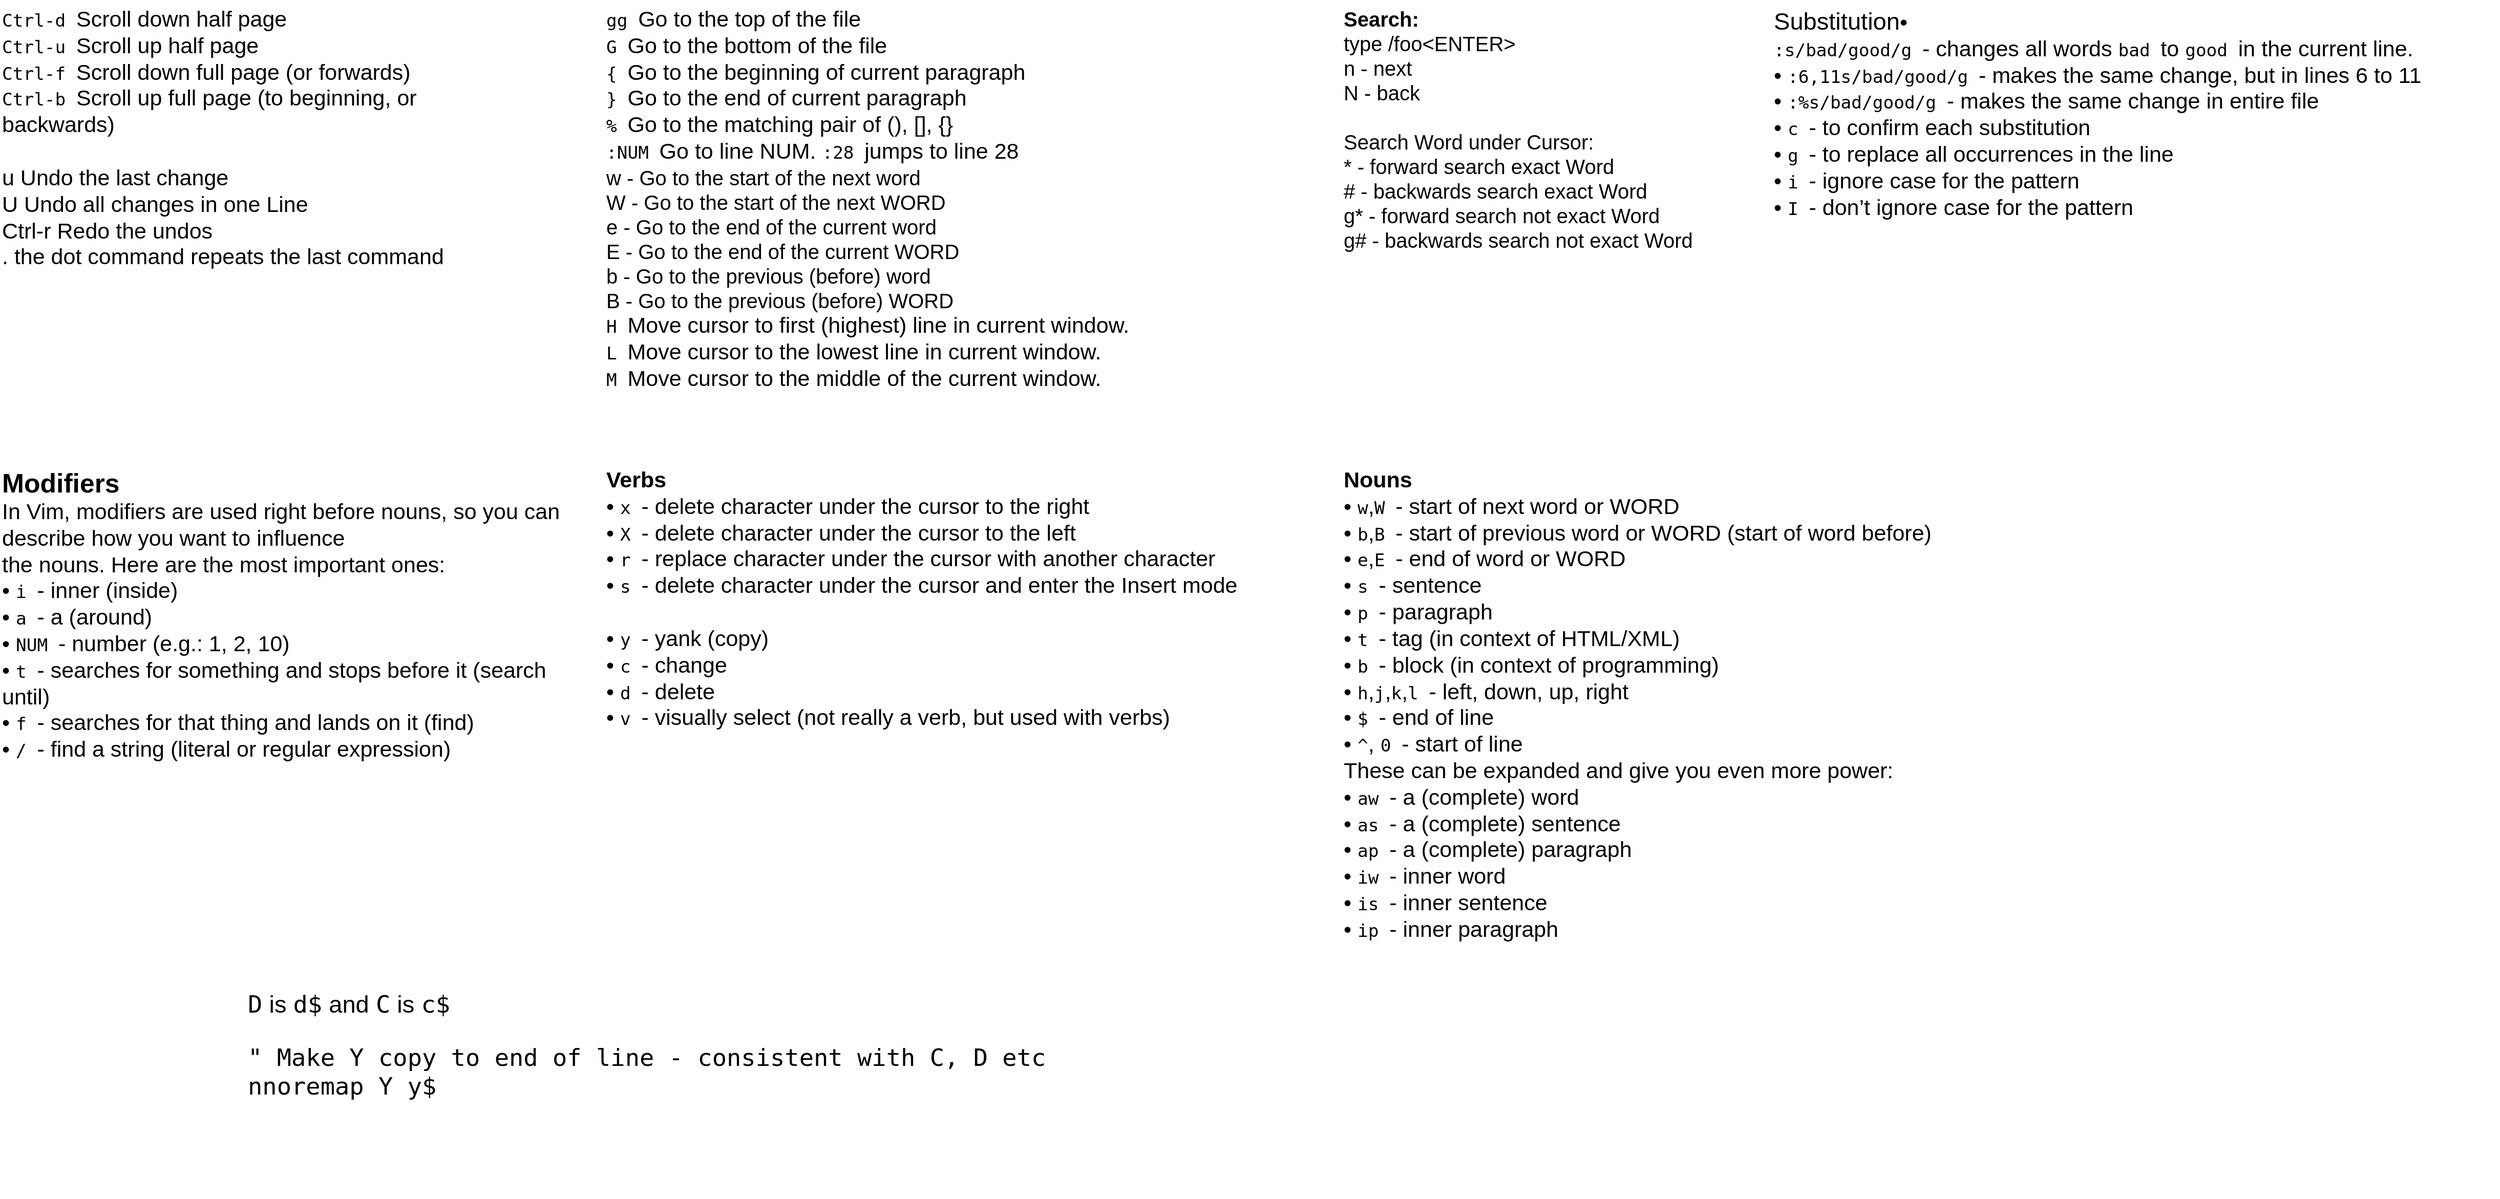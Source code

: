 <mxfile version="18.0.6" type="github">
  <diagram id="BKyIBWXtHGFlfNe0NvQe" name="Page-1">
    <mxGraphModel dx="3231" dy="1087" grid="1" gridSize="10" guides="1" tooltips="1" connect="1" arrows="1" fold="1" page="1" pageScale="1" pageWidth="1200" pageHeight="1920" math="0" shadow="0">
      <root>
        <mxCell id="0" />
        <mxCell id="1" parent="0" />
        <mxCell id="8CGCrLb8g6kRV5iT2Z4M-1" value="&lt;span id=&quot;page83R_mcid0&quot; class=&quot;markedContent&quot;&gt;&lt;span dir=&quot;ltr&quot; role=&quot;presentation&quot; style=&quot;left: 432.062px; top: 975.071px; font-size: 17.215px; font-family: monospace; transform: scaleX(1.0);&quot;&gt;gg&lt;/span&gt;&lt;span dir=&quot;ltr&quot; role=&quot;presentation&quot; style=&quot;left: 452.79px; top: 975.071px; font-size: 17.215px; font-family: monospace;&quot;&gt; &lt;/span&gt;&lt;span dir=&quot;ltr&quot; role=&quot;presentation&quot; style=&quot;left: 582.403px; top: 971.772px; font-size: 21.519px; font-family: sans-serif; transform: scaleX(1.007);&quot;&gt;Go to the top of the file&lt;/span&gt;&lt;br role=&quot;presentation&quot;&gt;&lt;span dir=&quot;ltr&quot; role=&quot;presentation&quot; style=&quot;left: 432.062px; top: 1005.2px; font-size: 17.215px; font-family: monospace;&quot;&gt;G&lt;/span&gt;&lt;span dir=&quot;ltr&quot; role=&quot;presentation&quot; style=&quot;left: 442.426px; top: 1005.2px; font-size: 17.215px; font-family: monospace;&quot;&gt; &lt;/span&gt;&lt;span dir=&quot;ltr&quot; role=&quot;presentation&quot; style=&quot;left: 582.403px; top: 1001.9px; font-size: 21.519px; font-family: sans-serif; transform: scaleX(1.004);&quot;&gt;Go to the bottom of the file&lt;/span&gt;&lt;br role=&quot;presentation&quot;&gt;&lt;span dir=&quot;ltr&quot; role=&quot;presentation&quot; style=&quot;left: 432.062px; top: 1035.33px; font-size: 17.215px; font-family: monospace;&quot;&gt;{&lt;/span&gt;&lt;span dir=&quot;ltr&quot; role=&quot;presentation&quot; style=&quot;left: 442.426px; top: 1035.33px; font-size: 17.215px; font-family: monospace;&quot;&gt; &lt;/span&gt;&lt;span dir=&quot;ltr&quot; role=&quot;presentation&quot; style=&quot;left: 582.403px; top: 1032.03px; font-size: 21.519px; font-family: sans-serif; transform: scaleX(1.021);&quot;&gt;Go to the beginning of current paragraph&lt;/span&gt;&lt;br role=&quot;presentation&quot;&gt;&lt;span dir=&quot;ltr&quot; role=&quot;presentation&quot; style=&quot;left: 432.062px; top: 1065.45px; font-size: 17.215px; font-family: monospace;&quot;&gt;}&lt;/span&gt;&lt;span dir=&quot;ltr&quot; role=&quot;presentation&quot; style=&quot;left: 442.426px; top: 1065.45px; font-size: 17.215px; font-family: monospace;&quot;&gt; &lt;/span&gt;&lt;span dir=&quot;ltr&quot; role=&quot;presentation&quot; style=&quot;left: 582.403px; top: 1062.15px; font-size: 21.519px; font-family: sans-serif; transform: scaleX(1.018);&quot;&gt;Go to the end of current paragraph&lt;/span&gt;&lt;br role=&quot;presentation&quot;&gt;&lt;span dir=&quot;ltr&quot; role=&quot;presentation&quot; style=&quot;left: 432.062px; top: 1095.58px; font-size: 17.215px; font-family: monospace;&quot;&gt;%&lt;/span&gt;&lt;span dir=&quot;ltr&quot; role=&quot;presentation&quot; style=&quot;left: 442.426px; top: 1095.58px; font-size: 17.215px; font-family: monospace;&quot;&gt; &lt;/span&gt;&lt;span dir=&quot;ltr&quot; role=&quot;presentation&quot; style=&quot;left: 582.403px; top: 1092.28px; font-size: 21.519px; font-family: sans-serif; transform: scaleX(1.01);&quot;&gt;Go to the matching pair of (), [], {}&lt;/span&gt;&lt;br role=&quot;presentation&quot;&gt;&lt;span dir=&quot;ltr&quot; role=&quot;presentation&quot; style=&quot;left: 432.062px; top: 1155.83px; font-size: 17.215px; font-family: monospace; transform: scaleX(1.0);&quot;&gt;:NUM&lt;/span&gt;&lt;span dir=&quot;ltr&quot; role=&quot;presentation&quot; style=&quot;left: 473.517px; top: 1155.83px; font-size: 17.215px; font-family: monospace;&quot;&gt; &lt;/span&gt;&lt;span dir=&quot;ltr&quot; role=&quot;presentation&quot; style=&quot;left: 582.403px; top: 1152.53px; font-size: 21.519px; font-family: sans-serif; transform: scaleX(1.062);&quot;&gt;Go to line NUM.&lt;/span&gt;&lt;span dir=&quot;ltr&quot; role=&quot;presentation&quot; style=&quot;left: 760.904px; top: 1152.53px; font-size: 21.519px; font-family: sans-serif;&quot;&gt; &lt;/span&gt;&lt;span dir=&quot;ltr&quot; role=&quot;presentation&quot; style=&quot;left: 767.748px; top: 1155.83px; font-size: 17.215px; font-family: monospace; transform: scaleX(1.0);&quot;&gt;:28&lt;/span&gt;&lt;span dir=&quot;ltr&quot; role=&quot;presentation&quot; style=&quot;left: 798.839px; top: 1155.83px; font-size: 17.215px; font-family: monospace;&quot;&gt; &lt;/span&gt;&lt;span dir=&quot;ltr&quot; role=&quot;presentation&quot; style=&quot;left: 805.682px; top: 1152.53px; font-size: 21.519px; font-family: sans-serif; transform: scaleX(1.011);&quot;&gt;jumps to line 28&lt;/span&gt;&lt;/span&gt;&lt;div style=&quot;font-size: 20px;&quot;&gt;&lt;font style=&quot;font-size: 20px;&quot;&gt;&lt;span id=&quot;page80R_mcid0&quot; class=&quot;markedContent&quot;&gt;&lt;span dir=&quot;ltr&quot; role=&quot;presentation&quot; style=&quot;left: 501.065px; top: 930.726px;&quot;&gt;w&lt;/span&gt;&lt;span dir=&quot;ltr&quot; role=&quot;presentation&quot; style=&quot;left: 511.429px; top: 930.726px;&quot;&gt; - &lt;/span&gt;&lt;span dir=&quot;ltr&quot; role=&quot;presentation&quot; style=&quot;left: 574.171px; top: 927.427px; transform: scaleX(1.005);&quot;&gt;Go to the start of the next&lt;/span&gt;&lt;span dir=&quot;ltr&quot; role=&quot;presentation&quot; style=&quot;left: 857.234px; top: 927.427px;&quot;&gt; &lt;/span&gt;&lt;span dir=&quot;ltr&quot; role=&quot;presentation&quot; style=&quot;left: 864.077px; top: 927.427px;&quot;&gt;w&lt;/span&gt;&lt;span dir=&quot;ltr&quot; role=&quot;presentation&quot; style=&quot;left: 882.605px; top: 927.427px; transform: scaleX(1.049);&quot;&gt;ord&lt;/span&gt;&lt;br role=&quot;presentation&quot;&gt;&lt;span dir=&quot;ltr&quot; role=&quot;presentation&quot; style=&quot;left: 501.065px; top: 960.854px;&quot;&gt;W&lt;/span&gt;&lt;span dir=&quot;ltr&quot; role=&quot;presentation&quot; style=&quot;left: 511.429px; top: 960.854px;&quot;&gt; - &lt;/span&gt;&lt;span dir=&quot;ltr&quot; role=&quot;presentation&quot; style=&quot;left: 574.171px; top: 957.554px; transform: scaleX(1.005);&quot;&gt;Go to the start of the next&lt;/span&gt;&lt;span dir=&quot;ltr&quot; role=&quot;presentation&quot; style=&quot;left: 857.234px; top: 957.554px;&quot;&gt; &lt;/span&gt;&lt;span dir=&quot;ltr&quot; role=&quot;presentation&quot; style=&quot;left: 864.077px; top: 957.554px;&quot;&gt;W&lt;/span&gt;&lt;span dir=&quot;ltr&quot; role=&quot;presentation&quot; style=&quot;left: 888.245px; top: 957.554px; transform: scaleX(1.055);&quot;&gt;ORD&lt;/span&gt;&lt;br role=&quot;presentation&quot;&gt;&lt;span dir=&quot;ltr&quot; role=&quot;presentation&quot; style=&quot;left: 501.065px; top: 990.981px;&quot;&gt;e&lt;/span&gt;&lt;span dir=&quot;ltr&quot; role=&quot;presentation&quot; style=&quot;left: 511.429px; top: 990.981px;&quot;&gt; &lt;/span&gt;&lt;span dir=&quot;ltr&quot; role=&quot;presentation&quot; style=&quot;left: 574.171px; top: 987.681px; transform: scaleX(1.003);&quot;&gt;- Go to the&lt;/span&gt;&lt;span dir=&quot;ltr&quot; role=&quot;presentation&quot; style=&quot;left: 674.859px; top: 987.681px;&quot;&gt; &lt;/span&gt;&lt;span dir=&quot;ltr&quot; role=&quot;presentation&quot; style=&quot;left: 681.703px; top: 987.681px;&quot;&gt;e&lt;/span&gt;&lt;span dir=&quot;ltr&quot; role=&quot;presentation&quot; style=&quot;left: 695.39px; top: 987.681px; transform: scaleX(1.026);&quot;&gt;nd of the current&lt;/span&gt;&lt;span dir=&quot;ltr&quot; role=&quot;presentation&quot; style=&quot;left: 881.445px; top: 987.681px;&quot;&gt; &lt;/span&gt;&lt;span dir=&quot;ltr&quot; role=&quot;presentation&quot; style=&quot;left: 888.288px; top: 987.681px; transform: scaleX(1.121);&quot;&gt;word&lt;/span&gt;&lt;br role=&quot;presentation&quot;&gt;&lt;span dir=&quot;ltr&quot; role=&quot;presentation&quot; style=&quot;left: 501.065px; top: 1021.11px;&quot;&gt;E&lt;/span&gt;&lt;span dir=&quot;ltr&quot; role=&quot;presentation&quot; style=&quot;left: 511.429px; top: 1021.11px;&quot;&gt; - &lt;/span&gt;&lt;span dir=&quot;ltr&quot; role=&quot;presentation&quot; style=&quot;left: 574.171px; top: 1017.81px; transform: scaleX(1.003);&quot;&gt;Go to the&lt;/span&gt;&lt;span dir=&quot;ltr&quot; role=&quot;presentation&quot; style=&quot;left: 674.859px; top: 1017.81px;&quot;&gt; &lt;/span&gt;&lt;span dir=&quot;ltr&quot; role=&quot;presentation&quot; style=&quot;left: 681.703px; top: 1017.81px;&quot;&gt;e&lt;/span&gt;&lt;span dir=&quot;ltr&quot; role=&quot;presentation&quot; style=&quot;left: 695.39px; top: 1017.81px; transform: scaleX(1.026);&quot;&gt;nd of the current&lt;/span&gt;&lt;span dir=&quot;ltr&quot; role=&quot;presentation&quot; style=&quot;left: 881.445px; top: 1017.81px;&quot;&gt; &lt;/span&gt;&lt;span dir=&quot;ltr&quot; role=&quot;presentation&quot; style=&quot;left: 888.288px; top: 1017.81px; transform: scaleX(1.14);&quot;&gt;WORD&lt;/span&gt;&lt;br role=&quot;presentation&quot;&gt;&lt;span dir=&quot;ltr&quot; role=&quot;presentation&quot; style=&quot;left: 501.065px; top: 1051.24px;&quot;&gt;b&lt;/span&gt;&lt;span dir=&quot;ltr&quot; role=&quot;presentation&quot; style=&quot;left: 511.429px; top: 1051.24px;&quot;&gt; - &lt;/span&gt;&lt;span dir=&quot;ltr&quot; role=&quot;presentation&quot; style=&quot;left: 574.171px; top: 1047.94px; transform: scaleX(1.009);&quot;&gt;Go to the previous (&lt;/span&gt;&lt;span dir=&quot;ltr&quot; role=&quot;presentation&quot; style=&quot;left: 790.632px; top: 1047.94px;&quot;&gt;b&lt;/span&gt;&lt;span dir=&quot;ltr&quot; role=&quot;presentation&quot; style=&quot;left: 805.675px; top: 1047.94px; transform: scaleX(1.017);&quot;&gt;efore)&lt;/span&gt;&lt;span dir=&quot;ltr&quot; role=&quot;presentation&quot; style=&quot;left: 870.749px; top: 1047.94px;&quot;&gt; &lt;/span&gt;&lt;span dir=&quot;ltr&quot; role=&quot;presentation&quot; style=&quot;left: 877.591px; top: 1047.94px; transform: scaleX(1.121);&quot;&gt;word&lt;/span&gt;&lt;br role=&quot;presentation&quot;&gt;&lt;span dir=&quot;ltr&quot; role=&quot;presentation&quot; style=&quot;left: 501.065px; top: 1081.36px;&quot;&gt;B&lt;/span&gt;&lt;span dir=&quot;ltr&quot; role=&quot;presentation&quot; style=&quot;left: 511.429px; top: 1081.36px;&quot;&gt; - &lt;/span&gt;&lt;span dir=&quot;ltr&quot; role=&quot;presentation&quot; style=&quot;left: 574.171px; top: 1078.06px; transform: scaleX(1.009);&quot;&gt;Go to the previous (&lt;/span&gt;&lt;span dir=&quot;ltr&quot; role=&quot;presentation&quot; style=&quot;left: 790.632px; top: 1078.06px;&quot;&gt;b&lt;/span&gt;&lt;span dir=&quot;ltr&quot; role=&quot;presentation&quot; style=&quot;left: 805.675px; top: 1078.06px; transform: scaleX(1.017);&quot;&gt;efore)&lt;/span&gt;&lt;span dir=&quot;ltr&quot; role=&quot;presentation&quot; style=&quot;left: 870.749px; top: 1078.06px;&quot;&gt; &lt;/span&gt;&lt;span dir=&quot;ltr&quot; role=&quot;presentation&quot; style=&quot;left: 877.591px; top: 1078.06px; transform: scaleX(1.14);&quot;&gt;WORD&lt;/span&gt;&lt;/span&gt;&lt;/font&gt;&lt;/div&gt;&lt;div style=&quot;font-size: 20px;&quot;&gt;&lt;span id=&quot;page83R_mcid0&quot; class=&quot;markedContent&quot;&gt;&lt;span dir=&quot;ltr&quot; role=&quot;presentation&quot; style=&quot;left: 406.918px; top: 1451.77px; font-size: 17.215px; font-family: monospace;&quot;&gt;H&lt;/span&gt;&lt;span dir=&quot;ltr&quot; role=&quot;presentation&quot; style=&quot;left: 417.281px; top: 1451.77px; font-size: 17.215px; font-family: monospace;&quot;&gt; &lt;/span&gt;&lt;span dir=&quot;ltr&quot; role=&quot;presentation&quot; style=&quot;left: 480.026px; top: 1448.47px; font-size: 21.519px; font-family: sans-serif; transform: scaleX(1.033);&quot;&gt;Move cursor to first (&lt;/span&gt;&lt;span dir=&quot;ltr&quot; role=&quot;presentation&quot; style=&quot;left: 712.087px; top: 1448.47px; font-size: 21.519px; font-family: sans-serif;&quot;&gt;h&lt;/span&gt;&lt;span dir=&quot;ltr&quot; role=&quot;presentation&quot; style=&quot;left: 727.733px; top: 1448.47px; font-size: 21.519px; font-family: sans-serif; transform: scaleX(1.03);&quot;&gt;ighest) line in current window.&lt;/span&gt;&lt;br role=&quot;presentation&quot;&gt;&lt;span dir=&quot;ltr&quot; role=&quot;presentation&quot; style=&quot;left: 406.918px; top: 1481.9px; font-size: 17.215px; font-family: monospace;&quot;&gt;L&lt;/span&gt;&lt;span dir=&quot;ltr&quot; role=&quot;presentation&quot; style=&quot;left: 417.281px; top: 1481.9px; font-size: 17.215px; font-family: monospace;&quot;&gt; &lt;/span&gt;&lt;span dir=&quot;ltr&quot; role=&quot;presentation&quot; style=&quot;left: 480.026px; top: 1478.6px; font-size: 21.519px; font-family: sans-serif; transform: scaleX(1.025);&quot;&gt;Move cursor to the&lt;/span&gt;&lt;span dir=&quot;ltr&quot; role=&quot;presentation&quot; style=&quot;left: 687.772px; top: 1478.6px; font-size: 21.519px; font-family: sans-serif;&quot;&gt; &lt;/span&gt;&lt;span dir=&quot;ltr&quot; role=&quot;presentation&quot; style=&quot;left: 694.615px; top: 1478.6px; font-size: 21.519px; font-family: sans-serif;&quot;&gt;l&lt;/span&gt;&lt;span dir=&quot;ltr&quot; role=&quot;presentation&quot; style=&quot;left: 702.792px; top: 1478.6px; font-size: 21.519px; font-family: sans-serif; transform: scaleX(1.029);&quot;&gt;owest line in current window.&lt;/span&gt;&lt;br role=&quot;presentation&quot;&gt;&lt;span dir=&quot;ltr&quot; role=&quot;presentation&quot; style=&quot;left: 406.918px; top: 1512.03px; font-size: 17.215px; font-family: monospace;&quot;&gt;M&lt;/span&gt;&lt;span dir=&quot;ltr&quot; role=&quot;presentation&quot; style=&quot;left: 417.281px; top: 1512.03px; font-size: 17.215px; font-family: monospace;&quot;&gt; &lt;/span&gt;&lt;span dir=&quot;ltr&quot; role=&quot;presentation&quot; style=&quot;left: 480.026px; top: 1508.73px; font-size: 21.519px; font-family: sans-serif; transform: scaleX(1.025);&quot;&gt;Move cursor to the&lt;/span&gt;&lt;span dir=&quot;ltr&quot; role=&quot;presentation&quot; style=&quot;left: 687.772px; top: 1508.73px; font-size: 21.519px; font-family: sans-serif;&quot;&gt; &lt;/span&gt;&lt;span dir=&quot;ltr&quot; role=&quot;presentation&quot; style=&quot;left: 694.615px; top: 1508.73px; font-size: 21.519px; font-family: sans-serif;&quot;&gt;m&lt;/span&gt;&lt;span dir=&quot;ltr&quot; role=&quot;presentation&quot; style=&quot;left: 717.382px; top: 1508.73px; font-size: 21.519px; font-family: sans-serif; transform: scaleX(1.027);&quot;&gt;iddle of the current window.&lt;/span&gt;&lt;/span&gt;&lt;font style=&quot;font-size: 20px;&quot;&gt;&lt;span id=&quot;page80R_mcid0&quot; class=&quot;markedContent&quot;&gt;&lt;span dir=&quot;ltr&quot; role=&quot;presentation&quot; style=&quot;left: 877.591px; top: 1078.06px; transform: scaleX(1.14);&quot;&gt;&lt;/span&gt;&lt;/span&gt;&lt;/font&gt;&lt;/div&gt;&lt;div&gt;&lt;span id=&quot;page80R_mcid0&quot; class=&quot;markedContent&quot;&gt;&lt;span dir=&quot;ltr&quot; role=&quot;presentation&quot; style=&quot;left: 501.065px; top: 930.726px; font-size: 17.215px; font-family: monospace;&quot;&gt;&lt;/span&gt;&lt;span dir=&quot;ltr&quot; role=&quot;presentation&quot; style=&quot;left: 877.591px; top: 1078.06px; font-size: 21.519px; font-family: sans-serif; transform: scaleX(1.14);&quot;&gt;&lt;/span&gt;&lt;/span&gt;&lt;/div&gt;" style="text;html=1;strokeColor=none;fillColor=none;align=left;verticalAlign=top;whiteSpace=wrap;rounded=0;" parent="1" vertex="1">
          <mxGeometry x="-400" y="40" width="710" height="600" as="geometry" />
        </mxCell>
        <mxCell id="8CGCrLb8g6kRV5iT2Z4M-2" value="&lt;div style=&quot;font-size: 20px;&quot;&gt;&lt;span id=&quot;page83R_mcid0&quot; class=&quot;markedContent&quot;&gt;&lt;span dir=&quot;ltr&quot; role=&quot;presentation&quot; style=&quot;left: 404.057px; top: 554.138px; font-size: 17.215px; font-family: monospace; transform: scaleX(1.0);&quot;&gt;Ctrl-d&lt;/span&gt;&lt;span dir=&quot;ltr&quot; role=&quot;presentation&quot; style=&quot;left: 466.239px; top: 554.138px; font-size: 17.215px; font-family: monospace;&quot;&gt; &lt;/span&gt;&lt;span dir=&quot;ltr&quot; role=&quot;presentation&quot; style=&quot;left: 538.258px; top: 550.838px; font-size: 21.519px; font-family: sans-serif; transform: scaleX(1.082);&quot;&gt;Scroll&lt;/span&gt;&lt;span dir=&quot;ltr&quot; role=&quot;presentation&quot; style=&quot;left: 602.062px; top: 550.838px; font-size: 21.519px; font-family: sans-serif;&quot;&gt; &lt;/span&gt;&lt;span dir=&quot;ltr&quot; role=&quot;presentation&quot; style=&quot;left: 608.904px; top: 550.838px; font-size: 21.519px; font-family: sans-serif;&quot;&gt;d&lt;/span&gt;&lt;span dir=&quot;ltr&quot; role=&quot;presentation&quot; style=&quot;left: 623.947px; top: 550.838px; font-size: 21.519px; font-family: sans-serif; transform: scaleX(1.009);&quot;&gt;own half page&lt;/span&gt;&lt;br role=&quot;presentation&quot;&gt;&lt;span dir=&quot;ltr&quot; role=&quot;presentation&quot; style=&quot;left: 404.057px; top: 584.265px; font-size: 17.215px; font-family: monospace; transform: scaleX(1.0);&quot;&gt;Ctrl-u&lt;/span&gt;&lt;span dir=&quot;ltr&quot; role=&quot;presentation&quot; style=&quot;left: 466.239px; top: 584.265px; font-size: 17.215px; font-family: monospace;&quot;&gt; &lt;/span&gt;&lt;span dir=&quot;ltr&quot; role=&quot;presentation&quot; style=&quot;left: 538.258px; top: 580.965px; font-size: 21.519px; font-family: sans-serif; transform: scaleX(1.082);&quot;&gt;Scroll&lt;/span&gt;&lt;span dir=&quot;ltr&quot; role=&quot;presentation&quot; style=&quot;left: 602.062px; top: 580.965px; font-size: 21.519px; font-family: sans-serif;&quot;&gt; &lt;/span&gt;&lt;span dir=&quot;ltr&quot; role=&quot;presentation&quot; style=&quot;left: 608.904px; top: 580.965px; font-size: 21.519px; font-family: sans-serif;&quot;&gt;u&lt;/span&gt;&lt;span dir=&quot;ltr&quot; role=&quot;presentation&quot; style=&quot;left: 624.55px; top: 580.965px; font-size: 21.519px; font-family: sans-serif; transform: scaleX(1.006);&quot;&gt;p half page&lt;/span&gt;&lt;br role=&quot;presentation&quot;&gt;&lt;span dir=&quot;ltr&quot; role=&quot;presentation&quot; style=&quot;left: 404.057px; top: 614.392px; font-size: 17.215px; font-family: monospace; transform: scaleX(1.0);&quot;&gt;Ctrl-f&lt;/span&gt;&lt;span dir=&quot;ltr&quot; role=&quot;presentation&quot; style=&quot;left: 466.239px; top: 614.392px; font-size: 17.215px; font-family: monospace;&quot;&gt; &lt;/span&gt;&lt;span dir=&quot;ltr&quot; role=&quot;presentation&quot; style=&quot;left: 538.258px; top: 611.092px; font-size: 21.519px; font-family: sans-serif; transform: scaleX(1.047);&quot;&gt;Scroll down&lt;/span&gt;&lt;span dir=&quot;ltr&quot; role=&quot;presentation&quot; style=&quot;left: 667.91px; top: 611.092px; font-size: 21.519px; font-family: sans-serif;&quot;&gt; &lt;/span&gt;&lt;span dir=&quot;ltr&quot; role=&quot;presentation&quot; style=&quot;left: 674.753px; top: 611.092px; font-size: 21.519px; font-family: sans-serif;&quot;&gt;f&lt;/span&gt;&lt;span dir=&quot;ltr&quot; role=&quot;presentation&quot; style=&quot;left: 684.005px; top: 611.092px; font-size: 21.519px; font-family: sans-serif; transform: scaleX(1.022);&quot;&gt;ull page (or&lt;/span&gt;&lt;span dir=&quot;ltr&quot; role=&quot;presentation&quot; style=&quot;left: 810.064px; top: 611.092px; font-size: 21.519px; font-family: sans-serif;&quot;&gt; &lt;/span&gt;&lt;span dir=&quot;ltr&quot; role=&quot;presentation&quot; style=&quot;left: 816.907px; top: 611.092px; font-size: 21.519px; font-family: sans-serif;&quot;&gt;f&lt;/span&gt;&lt;span dir=&quot;ltr&quot; role=&quot;presentation&quot; style=&quot;left: 826.162px; top: 611.092px; font-size: 21.519px; font-family: sans-serif; transform: scaleX(1.036);&quot;&gt;orwards)&lt;/span&gt;&lt;br role=&quot;presentation&quot;&gt;&lt;span dir=&quot;ltr&quot; role=&quot;presentation&quot; style=&quot;left: 404.057px; top: 644.519px; font-size: 17.215px; font-family: monospace; transform: scaleX(1.0);&quot;&gt;Ctrl-b&lt;/span&gt;&lt;span dir=&quot;ltr&quot; role=&quot;presentation&quot; style=&quot;left: 466.239px; top: 644.519px; font-size: 17.215px; font-family: monospace;&quot;&gt; &lt;/span&gt;&lt;span dir=&quot;ltr&quot; role=&quot;presentation&quot; style=&quot;left: 538.258px; top: 641.22px; font-size: 21.519px; font-family: sans-serif; transform: scaleX(1.03);&quot;&gt;Scroll up full page (to&lt;/span&gt;&lt;span dir=&quot;ltr&quot; role=&quot;presentation&quot; style=&quot;left: 775.764px; top: 641.22px; font-size: 21.519px; font-family: sans-serif;&quot;&gt; &lt;/span&gt;&lt;span dir=&quot;ltr&quot; role=&quot;presentation&quot; style=&quot;left: 782.606px; top: 641.22px; font-size: 21.519px; font-family: sans-serif;&quot;&gt;b&lt;/span&gt;&lt;span dir=&quot;ltr&quot; role=&quot;presentation&quot; style=&quot;left: 797.65px; top: 641.22px; font-size: 21.519px; font-family: sans-serif; transform: scaleX(1.027);&quot;&gt;eginning, or&lt;/span&gt;&lt;span dir=&quot;ltr&quot; role=&quot;presentation&quot; style=&quot;left: 930.207px; top: 641.22px; font-size: 21.519px; font-family: sans-serif;&quot;&gt; &lt;/span&gt;&lt;span dir=&quot;ltr&quot; role=&quot;presentation&quot; style=&quot;left: 937.049px; top: 641.22px; font-size: 21.519px; font-family: sans-serif;&quot;&gt;b&lt;/span&gt;&lt;span dir=&quot;ltr&quot; role=&quot;presentation&quot; style=&quot;left: 952.092px; top: 641.22px; font-size: 21.519px; font-family: sans-serif; transform: scaleX(1.024);&quot;&gt;ackwards)&lt;/span&gt;&lt;/span&gt;&lt;/div&gt;&lt;div style=&quot;font-size: 20px;&quot;&gt;&lt;span id=&quot;page83R_mcid0&quot; class=&quot;markedContent&quot;&gt;&lt;span dir=&quot;ltr&quot; role=&quot;presentation&quot; style=&quot;left: 952.092px; top: 641.22px; font-size: 21.519px; font-family: sans-serif; transform: scaleX(1.024);&quot;&gt;&lt;br&gt;&lt;/span&gt;&lt;/span&gt;&lt;/div&gt;&lt;div style=&quot;font-size: 20px;&quot;&gt;&lt;span id=&quot;page83R_mcid0&quot; class=&quot;markedContent&quot;&gt;&lt;span dir=&quot;ltr&quot; role=&quot;presentation&quot; style=&quot;left: 952.092px; top: 641.22px; font-size: 21.519px; font-family: sans-serif; transform: scaleX(1.024);&quot;&gt;u Undo the last change&lt;/span&gt;&lt;/span&gt;&lt;/div&gt;&lt;div style=&quot;font-size: 20px;&quot;&gt;&lt;span id=&quot;page83R_mcid0&quot; class=&quot;markedContent&quot;&gt;&lt;span dir=&quot;ltr&quot; role=&quot;presentation&quot; style=&quot;left: 952.092px; top: 641.22px; font-size: 21.519px; font-family: sans-serif; transform: scaleX(1.024);&quot;&gt;U Undo all changes in one Line&lt;/span&gt;&lt;/span&gt;&lt;/div&gt;&lt;div style=&quot;font-size: 20px;&quot;&gt;&lt;span id=&quot;page83R_mcid0&quot; class=&quot;markedContent&quot;&gt;&lt;span dir=&quot;ltr&quot; role=&quot;presentation&quot; style=&quot;left: 952.092px; top: 641.22px; font-size: 21.519px; font-family: sans-serif; transform: scaleX(1.024);&quot;&gt;Ctrl-r Redo the undos&lt;br&gt;&lt;/span&gt;&lt;/span&gt;&lt;/div&gt;&lt;div style=&quot;font-size: 20px;&quot;&gt;&lt;span id=&quot;page83R_mcid0&quot; class=&quot;markedContent&quot;&gt;&lt;span dir=&quot;ltr&quot; role=&quot;presentation&quot; style=&quot;left: 952.092px; top: 641.22px; font-size: 21.519px; font-family: sans-serif; transform: scaleX(1.024);&quot;&gt;. the dot command repeats the last command&lt;br&gt;&lt;/span&gt;&lt;/span&gt;&lt;/div&gt;&lt;div style=&quot;font-size: 20px;&quot;&gt;&lt;span id=&quot;page83R_mcid0&quot; class=&quot;markedContent&quot;&gt;&lt;span dir=&quot;ltr&quot; role=&quot;presentation&quot; style=&quot;left: 952.092px; top: 641.22px; font-size: 21.519px; font-family: sans-serif; transform: scaleX(1.024);&quot;&gt;&lt;br&gt;&lt;/span&gt;&lt;/span&gt;&lt;/div&gt;" style="text;html=1;strokeColor=none;fillColor=none;align=left;verticalAlign=top;whiteSpace=wrap;rounded=0;fontFamily=Helvetica;fontSize=20;" parent="1" vertex="1">
          <mxGeometry x="-990" y="40" width="520" height="300" as="geometry" />
        </mxCell>
        <mxCell id="8CGCrLb8g6kRV5iT2Z4M-3" value="&lt;div&gt;&lt;b&gt;Search:&lt;/b&gt;&lt;/div&gt;&lt;div&gt;type /foo&amp;lt;ENTER&amp;gt;&lt;/div&gt;&lt;div&gt;n - next&lt;/div&gt;&lt;div&gt;N - back&lt;/div&gt;&lt;div&gt;&lt;br&gt;&lt;/div&gt;&lt;div&gt;Search Word under Cursor: &lt;br&gt;&lt;/div&gt;&lt;div&gt;* - forward search exact Word&lt;/div&gt;&lt;div&gt;# - backwards search exact Word&lt;/div&gt;&lt;div&gt;g* - forward search not exact Word&lt;/div&gt;&lt;div&gt;g# - backwards search not exact Word&lt;br&gt;&lt;/div&gt;" style="text;html=1;strokeColor=none;fillColor=none;align=left;verticalAlign=top;whiteSpace=wrap;rounded=0;fontFamily=Helvetica;fontSize=20;" parent="1" vertex="1">
          <mxGeometry x="320" y="40" width="360" height="300" as="geometry" />
        </mxCell>
        <mxCell id="NnfQQq5t3lgXKnAAZFr9-1" value="&lt;div&gt;&lt;span id=&quot;page134R_mcid0&quot; class=&quot;markedContent&quot;&gt;&lt;span dir=&quot;ltr&quot; role=&quot;presentation&quot; style=&quot;left: 255.446px; top: 1316.2px; font-size: 21.519px; font-family: sans-serif;&quot;&gt;&lt;b&gt;Verbs&lt;/b&gt;&lt;br&gt;&lt;/span&gt;&lt;/span&gt;&lt;/div&gt;&lt;div&gt;&lt;span id=&quot;page134R_mcid0&quot; class=&quot;markedContent&quot;&gt;&lt;span dir=&quot;ltr&quot; role=&quot;presentation&quot; style=&quot;left: 255.446px; top: 1316.2px; font-size: 21.519px; font-family: sans-serif;&quot;&gt;•&lt;/span&gt;&lt;span dir=&quot;ltr&quot; role=&quot;presentation&quot; style=&quot;left: 268.143px; top: 1316.2px; font-size: 21.519px; font-family: sans-serif;&quot;&gt; &lt;/span&gt;&lt;span dir=&quot;ltr&quot; role=&quot;presentation&quot; style=&quot;left: 280.099px; top: 1319.5px; font-size: 17.215px; font-family: monospace;&quot;&gt;x&lt;/span&gt;&lt;span dir=&quot;ltr&quot; role=&quot;presentation&quot; style=&quot;left: 290.463px; top: 1319.5px; font-size: 17.215px; font-family: monospace;&quot;&gt; &lt;/span&gt;&lt;span dir=&quot;ltr&quot; role=&quot;presentation&quot; style=&quot;left: 297.305px; top: 1316.2px; font-size: 21.519px; font-family: sans-serif; transform: scaleX(1.018);&quot;&gt;- delete character under the cursor to the right&lt;/span&gt;&lt;/span&gt;&lt;/div&gt;&lt;div&gt;&lt;span id=&quot;page134R_mcid0&quot; class=&quot;markedContent&quot;&gt;&lt;/span&gt;&lt;/div&gt;&lt;span id=&quot;page134R_mcid0&quot; class=&quot;markedContent&quot;&gt;&lt;span dir=&quot;ltr&quot; role=&quot;presentation&quot; style=&quot;left: 255.446px; top: 1361.39px; font-size: 21.519px; font-family: sans-serif;&quot;&gt;•&lt;/span&gt;&lt;span dir=&quot;ltr&quot; role=&quot;presentation&quot; style=&quot;left: 268.143px; top: 1361.39px; font-size: 21.519px; font-family: sans-serif;&quot;&gt; &lt;/span&gt;&lt;span dir=&quot;ltr&quot; role=&quot;presentation&quot; style=&quot;left: 280.099px; top: 1364.69px; font-size: 17.215px; font-family: monospace;&quot;&gt;X&lt;/span&gt;&lt;span dir=&quot;ltr&quot; role=&quot;presentation&quot; style=&quot;left: 290.463px; top: 1364.69px; font-size: 17.215px; font-family: monospace;&quot;&gt; &lt;/span&gt;&lt;span dir=&quot;ltr&quot; role=&quot;presentation&quot; style=&quot;left: 297.305px; top: 1361.39px; font-size: 21.519px; font-family: sans-serif; transform: scaleX(1.016);&quot;&gt;- delete character under the cursor to the left&lt;/span&gt;&lt;br role=&quot;presentation&quot;&gt;&lt;span dir=&quot;ltr&quot; role=&quot;presentation&quot; style=&quot;left: 255.446px; top: 1406.58px; font-size: 21.519px; font-family: sans-serif;&quot;&gt;•&lt;/span&gt;&lt;span dir=&quot;ltr&quot; role=&quot;presentation&quot; style=&quot;left: 268.143px; top: 1406.58px; font-size: 21.519px; font-family: sans-serif;&quot;&gt; &lt;/span&gt;&lt;span dir=&quot;ltr&quot; role=&quot;presentation&quot; style=&quot;left: 280.099px; top: 1409.88px; font-size: 17.215px; font-family: monospace;&quot;&gt;r&lt;/span&gt;&lt;span dir=&quot;ltr&quot; role=&quot;presentation&quot; style=&quot;left: 290.463px; top: 1409.88px; font-size: 17.215px; font-family: monospace;&quot;&gt; &lt;/span&gt;&lt;span dir=&quot;ltr&quot; role=&quot;presentation&quot; style=&quot;left: 297.305px; top: 1406.58px; font-size: 21.519px; font-family: sans-serif; transform: scaleX(1.022);&quot;&gt;- replace character under the cursor with another character&lt;/span&gt;&lt;br role=&quot;presentation&quot;&gt;&lt;/span&gt;&lt;div&gt;&lt;span id=&quot;page134R_mcid0&quot; class=&quot;markedContent&quot;&gt;&lt;span dir=&quot;ltr&quot; role=&quot;presentation&quot; style=&quot;left: 255.446px; top: 1451.77px; font-size: 21.519px; font-family: sans-serif;&quot;&gt;•&lt;/span&gt;&lt;span dir=&quot;ltr&quot; role=&quot;presentation&quot; style=&quot;left: 268.143px; top: 1451.77px; font-size: 21.519px; font-family: sans-serif;&quot;&gt; &lt;/span&gt;&lt;span dir=&quot;ltr&quot; role=&quot;presentation&quot; style=&quot;left: 280.099px; top: 1455.07px; font-size: 17.215px; font-family: monospace;&quot;&gt;s&lt;/span&gt;&lt;span dir=&quot;ltr&quot; role=&quot;presentation&quot; style=&quot;left: 290.463px; top: 1455.07px; font-size: 17.215px; font-family: monospace;&quot;&gt; &lt;/span&gt;&lt;span dir=&quot;ltr&quot; role=&quot;presentation&quot; style=&quot;left: 297.305px; top: 1451.77px; font-size: 21.519px; font-family: sans-serif; transform: scaleX(1.014);&quot;&gt;- delete character under the cursor and enter the Insert mode&lt;/span&gt;&lt;/span&gt;&lt;/div&gt;&lt;div&gt;&lt;span id=&quot;page134R_mcid0&quot; class=&quot;markedContent&quot;&gt;&lt;span dir=&quot;ltr&quot; role=&quot;presentation&quot; style=&quot;left: 297.305px; top: 1451.77px; font-size: 21.519px; font-family: sans-serif; transform: scaleX(1.014);&quot;&gt;&lt;br&gt;&lt;/span&gt;&lt;/span&gt;&lt;/div&gt;&lt;div&gt;&lt;span id=&quot;page137R_mcid0&quot; class=&quot;markedContent&quot;&gt;&lt;span dir=&quot;ltr&quot; role=&quot;presentation&quot; style=&quot;left: 255.446px; top: 280.701px; font-size: 21.519px; font-family: sans-serif;&quot;&gt;•&lt;/span&gt;&lt;span dir=&quot;ltr&quot; role=&quot;presentation&quot; style=&quot;left: 268.143px; top: 280.701px; font-size: 21.519px; font-family: sans-serif;&quot;&gt; &lt;/span&gt;&lt;span dir=&quot;ltr&quot; role=&quot;presentation&quot; style=&quot;left: 280.099px; top: 284.001px; font-size: 17.215px; font-family: monospace;&quot;&gt;y&lt;/span&gt;&lt;span dir=&quot;ltr&quot; role=&quot;presentation&quot; style=&quot;left: 290.463px; top: 284.001px; font-size: 17.215px; font-family: monospace;&quot;&gt; &lt;/span&gt;&lt;span dir=&quot;ltr&quot; role=&quot;presentation&quot; style=&quot;left: 297.305px; top: 280.701px; font-size: 21.519px; font-family: sans-serif;&quot;&gt;-&lt;/span&gt;&lt;span dir=&quot;ltr&quot; role=&quot;presentation&quot; style=&quot;left: 304.578px; top: 280.701px; font-size: 21.519px; font-family: sans-serif;&quot;&gt; &lt;/span&gt;&lt;span dir=&quot;ltr&quot; role=&quot;presentation&quot; style=&quot;left: 311.422px; top: 280.701px; font-size: 21.519px; font-family: sans-serif;&quot;&gt;y&lt;/span&gt;&lt;span dir=&quot;ltr&quot; role=&quot;presentation&quot; style=&quot;left: 323.923px; top: 280.701px; font-size: 21.519px; font-family: sans-serif; transform: scaleX(1.0);&quot;&gt;ank (copy)&lt;/span&gt;&lt;br role=&quot;presentation&quot;&gt;&lt;span dir=&quot;ltr&quot; role=&quot;presentation&quot; style=&quot;left: 255.446px; top: 325.893px; font-size: 21.519px; font-family: sans-serif;&quot;&gt;•&lt;/span&gt;&lt;span dir=&quot;ltr&quot; role=&quot;presentation&quot; style=&quot;left: 268.143px; top: 325.893px; font-size: 21.519px; font-family: sans-serif;&quot;&gt; &lt;/span&gt;&lt;span dir=&quot;ltr&quot; role=&quot;presentation&quot; style=&quot;left: 280.099px; top: 329.193px; font-size: 17.215px; font-family: monospace;&quot;&gt;c&lt;/span&gt;&lt;span dir=&quot;ltr&quot; role=&quot;presentation&quot; style=&quot;left: 290.463px; top: 329.193px; font-size: 17.215px; font-family: monospace;&quot;&gt; &lt;/span&gt;&lt;span dir=&quot;ltr&quot; role=&quot;presentation&quot; style=&quot;left: 297.305px; top: 325.893px; font-size: 21.519px; font-family: sans-serif;&quot;&gt;-&lt;/span&gt;&lt;span dir=&quot;ltr&quot; role=&quot;presentation&quot; style=&quot;left: 304.578px; top: 325.893px; font-size: 21.519px; font-family: sans-serif;&quot;&gt; &lt;/span&gt;&lt;span dir=&quot;ltr&quot; role=&quot;presentation&quot; style=&quot;left: 311.422px; top: 325.893px; font-size: 21.519px; font-family: sans-serif;&quot;&gt;c&lt;/span&gt;&lt;span dir=&quot;ltr&quot; role=&quot;presentation&quot; style=&quot;left: 324.526px; top: 325.893px; font-size: 21.519px; font-family: sans-serif; transform: scaleX(0.996);&quot;&gt;hange&lt;/span&gt;&lt;br role=&quot;presentation&quot;&gt;&lt;span dir=&quot;ltr&quot; role=&quot;presentation&quot; style=&quot;left: 255.446px; top: 371.083px; font-size: 21.519px; font-family: sans-serif;&quot;&gt;•&lt;/span&gt;&lt;span dir=&quot;ltr&quot; role=&quot;presentation&quot; style=&quot;left: 268.143px; top: 371.083px; font-size: 21.519px; font-family: sans-serif;&quot;&gt; &lt;/span&gt;&lt;span dir=&quot;ltr&quot; role=&quot;presentation&quot; style=&quot;left: 280.099px; top: 374.382px; font-size: 17.215px; font-family: monospace;&quot;&gt;d&lt;/span&gt;&lt;span dir=&quot;ltr&quot; role=&quot;presentation&quot; style=&quot;left: 290.463px; top: 374.382px; font-size: 17.215px; font-family: monospace;&quot;&gt; &lt;/span&gt;&lt;span dir=&quot;ltr&quot; role=&quot;presentation&quot; style=&quot;left: 297.305px; top: 371.083px; font-size: 21.519px; font-family: sans-serif;&quot;&gt;-&lt;/span&gt;&lt;span dir=&quot;ltr&quot; role=&quot;presentation&quot; style=&quot;left: 304.578px; top: 371.083px; font-size: 21.519px; font-family: sans-serif;&quot;&gt; &lt;/span&gt;&lt;span dir=&quot;ltr&quot; role=&quot;presentation&quot; style=&quot;left: 311.422px; top: 371.083px; font-size: 21.519px; font-family: sans-serif;&quot;&gt;d&lt;/span&gt;&lt;span dir=&quot;ltr&quot; role=&quot;presentation&quot; style=&quot;left: 326.462px; top: 371.083px; font-size: 21.519px; font-family: sans-serif; transform: scaleX(0.993);&quot;&gt;elete&lt;/span&gt;&lt;br role=&quot;presentation&quot;&gt;&lt;span dir=&quot;ltr&quot; role=&quot;presentation&quot; style=&quot;left: 255.446px; top: 416.272px; font-size: 21.519px; font-family: sans-serif;&quot;&gt;•&lt;/span&gt;&lt;span dir=&quot;ltr&quot; role=&quot;presentation&quot; style=&quot;left: 268.143px; top: 416.272px; font-size: 21.519px; font-family: sans-serif;&quot;&gt; &lt;/span&gt;&lt;span dir=&quot;ltr&quot; role=&quot;presentation&quot; style=&quot;left: 280.099px; top: 419.572px; font-size: 17.215px; font-family: monospace;&quot;&gt;v&lt;/span&gt;&lt;span dir=&quot;ltr&quot; role=&quot;presentation&quot; style=&quot;left: 290.463px; top: 419.572px; font-size: 17.215px; font-family: monospace;&quot;&gt; &lt;/span&gt;&lt;span dir=&quot;ltr&quot; role=&quot;presentation&quot; style=&quot;left: 297.305px; top: 416.272px; font-size: 21.519px; font-family: sans-serif;&quot;&gt;-&lt;/span&gt;&lt;span dir=&quot;ltr&quot; role=&quot;presentation&quot; style=&quot;left: 304.578px; top: 416.272px; font-size: 21.519px; font-family: sans-serif;&quot;&gt; &lt;/span&gt;&lt;span dir=&quot;ltr&quot; role=&quot;presentation&quot; style=&quot;left: 311.422px; top: 416.272px; font-size: 21.519px; font-family: sans-serif;&quot;&gt;v&lt;/span&gt;&lt;span dir=&quot;ltr&quot; role=&quot;presentation&quot; style=&quot;left: 323.923px; top: 416.272px; font-size: 21.519px; font-family: sans-serif; transform: scaleX(1.013);&quot;&gt;isually select (not really a verb, but used with verbs)&lt;/span&gt;&lt;/span&gt;&lt;span id=&quot;page134R_mcid0&quot; class=&quot;markedContent&quot;&gt;&lt;span dir=&quot;ltr&quot; role=&quot;presentation&quot; style=&quot;left: 297.305px; top: 1451.77px; font-size: 21.519px; font-family: sans-serif; transform: scaleX(1.014);&quot;&gt;&lt;/span&gt;&lt;/span&gt;&lt;/div&gt;" style="text;html=1;strokeColor=none;fillColor=none;align=left;verticalAlign=top;whiteSpace=wrap;rounded=0;fontStyle=0" vertex="1" parent="1">
          <mxGeometry x="-400" y="490" width="710" height="510" as="geometry" />
        </mxCell>
        <mxCell id="NnfQQq5t3lgXKnAAZFr9-2" value="&lt;span id=&quot;page137R_mcid0&quot; class=&quot;markedContent&quot;&gt;&lt;b&gt;&lt;span dir=&quot;ltr&quot; role=&quot;presentation&quot; style=&quot;left: 220.322px; top: 619.992px; font-size: 25.823px; font-family: sans-serif; transform: scaleX(1.163);&quot;&gt;Modifiers&lt;/span&gt;&lt;/b&gt;&lt;br role=&quot;presentation&quot;&gt;&lt;span dir=&quot;ltr&quot; role=&quot;presentation&quot; style=&quot;left: 220.322px; top: 685.233px; font-size: 21.519px; font-family: sans-serif; transform: scaleX(1.02);&quot;&gt;In Vim, modifiers are used right before nouns, so you can describe how you want to influence&lt;/span&gt;&lt;br role=&quot;presentation&quot;&gt;&lt;span dir=&quot;ltr&quot; role=&quot;presentation&quot; style=&quot;left: 220.322px; top: 715.36px; font-size: 21.519px; font-family: sans-serif; transform: scaleX(1.014);&quot;&gt;the nouns. Here are the most important ones:&lt;/span&gt;&lt;br role=&quot;presentation&quot;&gt;&lt;span dir=&quot;ltr&quot; role=&quot;presentation&quot; style=&quot;left: 255.446px; top: 760.552px; font-size: 21.519px; font-family: sans-serif;&quot;&gt;•&lt;/span&gt;&lt;span dir=&quot;ltr&quot; role=&quot;presentation&quot; style=&quot;left: 268.143px; top: 760.552px; font-size: 21.519px; font-family: sans-serif;&quot;&gt; &lt;/span&gt;&lt;span dir=&quot;ltr&quot; role=&quot;presentation&quot; style=&quot;left: 280.099px; top: 763.852px; font-size: 17.215px; font-family: monospace;&quot;&gt;i&lt;/span&gt;&lt;span dir=&quot;ltr&quot; role=&quot;presentation&quot; style=&quot;left: 290.463px; top: 763.852px; font-size: 17.215px; font-family: monospace;&quot;&gt; &lt;/span&gt;&lt;span dir=&quot;ltr&quot; role=&quot;presentation&quot; style=&quot;left: 297.305px; top: 760.552px; font-size: 21.519px; font-family: sans-serif; transform: scaleX(1.021);&quot;&gt;- inner (&lt;/span&gt;&lt;span dir=&quot;ltr&quot; role=&quot;presentation&quot; style=&quot;left: 384.286px; top: 760.552px; font-size: 21.519px; font-family: sans-serif;&quot;&gt;i&lt;/span&gt;&lt;span dir=&quot;ltr&quot; role=&quot;presentation&quot; style=&quot;left: 392.462px; top: 760.552px; font-size: 21.519px; font-family: sans-serif; transform: scaleX(1.009);&quot;&gt;nside)&lt;/span&gt;&lt;br role=&quot;presentation&quot;&gt;&lt;span dir=&quot;ltr&quot; role=&quot;presentation&quot; style=&quot;left: 255.446px; top: 805.742px; font-size: 21.519px; font-family: sans-serif;&quot;&gt;•&lt;/span&gt;&lt;span dir=&quot;ltr&quot; role=&quot;presentation&quot; style=&quot;left: 268.143px; top: 805.742px; font-size: 21.519px; font-family: sans-serif;&quot;&gt; &lt;/span&gt;&lt;span dir=&quot;ltr&quot; role=&quot;presentation&quot; style=&quot;left: 280.099px; top: 809.042px; font-size: 17.215px; font-family: monospace;&quot;&gt;a&lt;/span&gt;&lt;span dir=&quot;ltr&quot; role=&quot;presentation&quot; style=&quot;left: 290.463px; top: 809.042px; font-size: 17.215px; font-family: monospace;&quot;&gt; &lt;/span&gt;&lt;span dir=&quot;ltr&quot; role=&quot;presentation&quot; style=&quot;left: 297.305px; top: 805.742px; font-size: 21.519px; font-family: sans-serif; transform: scaleX(0.98);&quot;&gt;- a (&lt;/span&gt;&lt;span dir=&quot;ltr&quot; role=&quot;presentation&quot; style=&quot;left: 339.482px; top: 805.742px; font-size: 21.519px; font-family: sans-serif;&quot;&gt;a&lt;/span&gt;&lt;span dir=&quot;ltr&quot; role=&quot;presentation&quot; style=&quot;left: 353.426px; top: 805.742px; font-size: 21.519px; font-family: sans-serif; transform: scaleX(1.032);&quot;&gt;round)&lt;/span&gt;&lt;br role=&quot;presentation&quot;&gt;&lt;span dir=&quot;ltr&quot; role=&quot;presentation&quot; style=&quot;left: 255.446px; top: 850.934px; font-size: 21.519px; font-family: sans-serif;&quot;&gt;•&lt;/span&gt;&lt;span dir=&quot;ltr&quot; role=&quot;presentation&quot; style=&quot;left: 268.143px; top: 850.934px; font-size: 21.519px; font-family: sans-serif;&quot;&gt; &lt;/span&gt;&lt;span dir=&quot;ltr&quot; role=&quot;presentation&quot; style=&quot;left: 280.099px; top: 854.234px; font-size: 17.215px; font-family: monospace; transform: scaleX(1.0);&quot;&gt;NUM&lt;/span&gt;&lt;span dir=&quot;ltr&quot; role=&quot;presentation&quot; style=&quot;left: 311.19px; top: 854.234px; font-size: 17.215px; font-family: monospace;&quot;&gt; &lt;/span&gt;&lt;span dir=&quot;ltr&quot; role=&quot;presentation&quot; style=&quot;left: 318.031px; top: 850.934px; font-size: 21.519px; font-family: sans-serif; transform: scaleX(1.007);&quot;&gt;- number (e.g.: 1, 2, 10)&lt;/span&gt;&lt;br role=&quot;presentation&quot;&gt;&lt;span dir=&quot;ltr&quot; role=&quot;presentation&quot; style=&quot;left: 255.446px; top: 896.124px; font-size: 21.519px; font-family: sans-serif;&quot;&gt;•&lt;/span&gt;&lt;span dir=&quot;ltr&quot; role=&quot;presentation&quot; style=&quot;left: 268.143px; top: 896.124px; font-size: 21.519px; font-family: sans-serif;&quot;&gt; &lt;/span&gt;&lt;span dir=&quot;ltr&quot; role=&quot;presentation&quot; style=&quot;left: 280.099px; top: 899.423px; font-size: 17.215px; font-family: monospace;&quot;&gt;t&lt;/span&gt;&lt;span dir=&quot;ltr&quot; role=&quot;presentation&quot; style=&quot;left: 290.463px; top: 899.423px; font-size: 17.215px; font-family: monospace;&quot;&gt; &lt;/span&gt;&lt;span dir=&quot;ltr&quot; role=&quot;presentation&quot; style=&quot;left: 297.305px; top: 896.124px; font-size: 21.519px; font-family: sans-serif; transform: scaleX(1.01);&quot;&gt;- searches for something and stops before it (search un&lt;/span&gt;&lt;span dir=&quot;ltr&quot; role=&quot;presentation&quot; style=&quot;left: 900.917px; top: 896.124px; font-size: 21.519px; font-family: sans-serif;&quot;&gt;t&lt;/span&gt;&lt;span dir=&quot;ltr&quot; role=&quot;presentation&quot; style=&quot;left: 910.858px; top: 896.124px; font-size: 21.519px; font-family: sans-serif; transform: scaleX(1.088);&quot;&gt;il)&lt;/span&gt;&lt;br role=&quot;presentation&quot;&gt;&lt;span dir=&quot;ltr&quot; role=&quot;presentation&quot; style=&quot;left: 255.446px; top: 941.316px; font-size: 21.519px; font-family: sans-serif;&quot;&gt;•&lt;/span&gt;&lt;span dir=&quot;ltr&quot; role=&quot;presentation&quot; style=&quot;left: 268.143px; top: 941.316px; font-size: 21.519px; font-family: sans-serif;&quot;&gt; &lt;/span&gt;&lt;span dir=&quot;ltr&quot; role=&quot;presentation&quot; style=&quot;left: 280.099px; top: 944.615px; font-size: 17.215px; font-family: monospace;&quot;&gt;f&lt;/span&gt;&lt;span dir=&quot;ltr&quot; role=&quot;presentation&quot; style=&quot;left: 290.463px; top: 944.615px; font-size: 17.215px; font-family: monospace;&quot;&gt; &lt;/span&gt;&lt;span dir=&quot;ltr&quot; role=&quot;presentation&quot; style=&quot;left: 297.305px; top: 941.316px; font-size: 21.519px; font-family: sans-serif; transform: scaleX(1.013);&quot;&gt;- searches for that thing and lands on it (&lt;/span&gt;&lt;span dir=&quot;ltr&quot; role=&quot;presentation&quot; style=&quot;left: 744.538px; top: 941.316px; font-size: 21.519px; font-family: sans-serif;&quot;&gt;f&lt;/span&gt;&lt;span dir=&quot;ltr&quot; role=&quot;presentation&quot; style=&quot;left: 753.79px; top: 941.316px; font-size: 21.519px; font-family: sans-serif; transform: scaleX(1.03);&quot;&gt;ind)&lt;/span&gt;&lt;br role=&quot;presentation&quot;&gt;&lt;/span&gt;&lt;div&gt;&lt;span id=&quot;page137R_mcid0&quot; class=&quot;markedContent&quot;&gt;&lt;span dir=&quot;ltr&quot; role=&quot;presentation&quot; style=&quot;left: 255.446px; top: 986.505px; font-size: 21.519px; font-family: sans-serif;&quot;&gt;•&lt;/span&gt;&lt;span dir=&quot;ltr&quot; role=&quot;presentation&quot; style=&quot;left: 268.143px; top: 986.505px; font-size: 21.519px; font-family: sans-serif;&quot;&gt; &lt;/span&gt;&lt;span dir=&quot;ltr&quot; role=&quot;presentation&quot; style=&quot;left: 280.099px; top: 989.805px; font-size: 17.215px; font-family: monospace;&quot;&gt;/&lt;/span&gt;&lt;span dir=&quot;ltr&quot; role=&quot;presentation&quot; style=&quot;left: 290.463px; top: 989.805px; font-size: 17.215px; font-family: monospace;&quot;&gt; &lt;/span&gt;&lt;span dir=&quot;ltr&quot; role=&quot;presentation&quot; style=&quot;left: 297.305px; top: 986.505px; font-size: 21.519px; font-family: sans-serif; transform: scaleX(1.028);&quot;&gt;- find a string (literal or regular expression)&lt;/span&gt;&lt;/span&gt;&lt;/div&gt;" style="text;html=1;strokeColor=none;fillColor=none;align=left;verticalAlign=top;whiteSpace=wrap;rounded=0;" vertex="1" parent="1">
          <mxGeometry x="-990" y="490" width="580" height="430" as="geometry" />
        </mxCell>
        <mxCell id="NnfQQq5t3lgXKnAAZFr9-3" value="&lt;div&gt;&lt;span id=&quot;page137R_mcid0&quot; class=&quot;markedContent&quot;&gt;&lt;span dir=&quot;ltr&quot; role=&quot;presentation&quot; style=&quot;left: 255.446px; top: 1210.28px; font-size: 21.519px; font-family: sans-serif;&quot;&gt;&lt;b&gt;Nouns&lt;/b&gt;&lt;br&gt;&lt;/span&gt;&lt;/span&gt;&lt;/div&gt;&lt;div&gt;&lt;span id=&quot;page137R_mcid0&quot; class=&quot;markedContent&quot;&gt;&lt;span dir=&quot;ltr&quot; role=&quot;presentation&quot; style=&quot;left: 255.446px; top: 1210.28px; font-size: 21.519px; font-family: sans-serif;&quot;&gt;•&lt;/span&gt;&lt;span dir=&quot;ltr&quot; role=&quot;presentation&quot; style=&quot;left: 268.143px; top: 1210.28px; font-size: 21.519px; font-family: sans-serif;&quot;&gt; &lt;/span&gt;&lt;span dir=&quot;ltr&quot; role=&quot;presentation&quot; style=&quot;left: 280.099px; top: 1213.58px; font-size: 17.215px; font-family: monospace;&quot;&gt;w&lt;/span&gt;&lt;span dir=&quot;ltr&quot; role=&quot;presentation&quot; style=&quot;left: 290.462px; top: 1210.28px; font-size: 21.519px; font-family: sans-serif;&quot;&gt;,&lt;/span&gt;&lt;span dir=&quot;ltr&quot; role=&quot;presentation&quot; style=&quot;left: 297.305px; top: 1213.58px; font-size: 17.215px; font-family: monospace;&quot;&gt;W&lt;/span&gt;&lt;span dir=&quot;ltr&quot; role=&quot;presentation&quot; style=&quot;left: 307.669px; top: 1213.58px; font-size: 17.215px; font-family: monospace;&quot;&gt; &lt;/span&gt;&lt;span dir=&quot;ltr&quot; role=&quot;presentation&quot; style=&quot;left: 314.51px; top: 1210.28px; font-size: 21.519px; font-family: sans-serif; transform: scaleX(1.005);&quot;&gt;- start of next&lt;/span&gt;&lt;span dir=&quot;ltr&quot; role=&quot;presentation&quot; style=&quot;left: 462.067px; top: 1210.28px; font-size: 21.519px; font-family: sans-serif;&quot;&gt; &lt;/span&gt;&lt;span dir=&quot;ltr&quot; role=&quot;presentation&quot; style=&quot;left: 468.912px; top: 1210.28px; font-size: 21.519px; font-family: sans-serif;&quot;&gt;w&lt;/span&gt;&lt;span dir=&quot;ltr&quot; role=&quot;presentation&quot; style=&quot;left: 487.44px; top: 1210.28px; font-size: 21.519px; font-family: sans-serif; transform: scaleX(1.046);&quot;&gt;ord or&lt;/span&gt;&lt;span dir=&quot;ltr&quot; role=&quot;presentation&quot; style=&quot;left: 554.537px; top: 1210.28px; font-size: 21.519px; font-family: sans-serif;&quot;&gt; &lt;/span&gt;&lt;span dir=&quot;ltr&quot; role=&quot;presentation&quot; style=&quot;left: 561.379px; top: 1210.28px; font-size: 21.519px; font-family: sans-serif;&quot;&gt;W&lt;/span&gt;&lt;span dir=&quot;ltr&quot; role=&quot;presentation&quot; style=&quot;left: 585.545px; top: 1210.28px; font-size: 21.519px; font-family: sans-serif; transform: scaleX(1.055);&quot;&gt;ORD&lt;/span&gt;&lt;/span&gt;&lt;/div&gt;&lt;div&gt;&lt;span id=&quot;page137R_mcid0&quot; class=&quot;markedContent&quot;&gt;&lt;/span&gt;&lt;/div&gt;&lt;span id=&quot;page137R_mcid0&quot; class=&quot;markedContent&quot;&gt;&lt;span dir=&quot;ltr&quot; role=&quot;presentation&quot; style=&quot;left: 255.446px; top: 1255.47px; font-size: 21.519px; font-family: sans-serif;&quot;&gt;•&lt;/span&gt;&lt;span dir=&quot;ltr&quot; role=&quot;presentation&quot; style=&quot;left: 268.143px; top: 1255.47px; font-size: 21.519px; font-family: sans-serif;&quot;&gt; &lt;/span&gt;&lt;span dir=&quot;ltr&quot; role=&quot;presentation&quot; style=&quot;left: 280.099px; top: 1258.77px; font-size: 17.215px; font-family: monospace;&quot;&gt;b&lt;/span&gt;&lt;span dir=&quot;ltr&quot; role=&quot;presentation&quot; style=&quot;left: 290.462px; top: 1255.47px; font-size: 21.519px; font-family: sans-serif;&quot;&gt;,&lt;/span&gt;&lt;span dir=&quot;ltr&quot; role=&quot;presentation&quot; style=&quot;left: 297.305px; top: 1258.77px; font-size: 17.215px; font-family: monospace;&quot;&gt;B&lt;/span&gt;&lt;span dir=&quot;ltr&quot; role=&quot;presentation&quot; style=&quot;left: 307.669px; top: 1258.77px; font-size: 17.215px; font-family: monospace;&quot;&gt; &lt;/span&gt;&lt;span dir=&quot;ltr&quot; role=&quot;presentation&quot; style=&quot;left: 314.51px; top: 1255.47px; font-size: 21.519px; font-family: sans-serif; transform: scaleX(1.028);&quot;&gt;- start of previous word or WORD (start of word&lt;/span&gt;&lt;span dir=&quot;ltr&quot; role=&quot;presentation&quot; style=&quot;left: 837.533px; top: 1255.47px; font-size: 21.519px; font-family: sans-serif;&quot;&gt; &lt;/span&gt;&lt;span dir=&quot;ltr&quot; role=&quot;presentation&quot; style=&quot;left: 844.378px; top: 1255.47px; font-size: 21.519px; font-family: sans-serif;&quot;&gt;b&lt;/span&gt;&lt;span dir=&quot;ltr&quot; role=&quot;presentation&quot; style=&quot;left: 859.418px; top: 1255.47px; font-size: 21.519px; font-family: sans-serif; transform: scaleX(1.017);&quot;&gt;efore)&lt;/span&gt;&lt;br role=&quot;presentation&quot;&gt;&lt;span dir=&quot;ltr&quot; role=&quot;presentation&quot; style=&quot;left: 255.446px; top: 1300.66px; font-size: 21.519px; font-family: sans-serif;&quot;&gt;•&lt;/span&gt;&lt;span dir=&quot;ltr&quot; role=&quot;presentation&quot; style=&quot;left: 268.143px; top: 1300.66px; font-size: 21.519px; font-family: sans-serif;&quot;&gt; &lt;/span&gt;&lt;span dir=&quot;ltr&quot; role=&quot;presentation&quot; style=&quot;left: 280.099px; top: 1303.96px; font-size: 17.215px; font-family: monospace;&quot;&gt;e&lt;/span&gt;&lt;span dir=&quot;ltr&quot; role=&quot;presentation&quot; style=&quot;left: 290.462px; top: 1300.66px; font-size: 21.519px; font-family: sans-serif;&quot;&gt;,&lt;/span&gt;&lt;span dir=&quot;ltr&quot; role=&quot;presentation&quot; style=&quot;left: 297.305px; top: 1303.96px; font-size: 17.215px; font-family: monospace;&quot;&gt;E&lt;/span&gt;&lt;span dir=&quot;ltr&quot; role=&quot;presentation&quot; style=&quot;left: 307.669px; top: 1303.96px; font-size: 17.215px; font-family: monospace;&quot;&gt; &lt;/span&gt;&lt;span dir=&quot;ltr&quot; role=&quot;presentation&quot; style=&quot;left: 314.51px; top: 1300.66px; font-size: 21.519px; font-family: sans-serif;&quot;&gt;-&lt;/span&gt;&lt;span dir=&quot;ltr&quot; role=&quot;presentation&quot; style=&quot;left: 321.784px; top: 1300.66px; font-size: 21.519px; font-family: sans-serif;&quot;&gt; &lt;/span&gt;&lt;span dir=&quot;ltr&quot; role=&quot;presentation&quot; style=&quot;left: 328.627px; top: 1300.66px; font-size: 21.519px; font-family: sans-serif;&quot;&gt;e&lt;/span&gt;&lt;span dir=&quot;ltr&quot; role=&quot;presentation&quot; style=&quot;left: 342.314px; top: 1300.66px; font-size: 21.519px; font-family: sans-serif; transform: scaleX(1.036);&quot;&gt;nd of word or WORD&lt;/span&gt;&lt;br role=&quot;presentation&quot;&gt;&lt;span dir=&quot;ltr&quot; role=&quot;presentation&quot; style=&quot;left: 255.446px; top: 1345.85px; font-size: 21.519px; font-family: sans-serif;&quot;&gt;•&lt;/span&gt;&lt;span dir=&quot;ltr&quot; role=&quot;presentation&quot; style=&quot;left: 268.143px; top: 1345.85px; font-size: 21.519px; font-family: sans-serif;&quot;&gt; &lt;/span&gt;&lt;span dir=&quot;ltr&quot; role=&quot;presentation&quot; style=&quot;left: 280.099px; top: 1349.15px; font-size: 17.215px; font-family: monospace;&quot;&gt;s&lt;/span&gt;&lt;span dir=&quot;ltr&quot; role=&quot;presentation&quot; style=&quot;left: 290.463px; top: 1349.15px; font-size: 17.215px; font-family: monospace;&quot;&gt; &lt;/span&gt;&lt;span dir=&quot;ltr&quot; role=&quot;presentation&quot; style=&quot;left: 297.305px; top: 1345.85px; font-size: 21.519px; font-family: sans-serif;&quot;&gt;-&lt;/span&gt;&lt;span dir=&quot;ltr&quot; role=&quot;presentation&quot; style=&quot;left: 304.578px; top: 1345.85px; font-size: 21.519px; font-family: sans-serif;&quot;&gt; &lt;/span&gt;&lt;span dir=&quot;ltr&quot; role=&quot;presentation&quot; style=&quot;left: 311.422px; top: 1345.85px; font-size: 21.519px; font-family: sans-serif;&quot;&gt;s&lt;/span&gt;&lt;span dir=&quot;ltr&quot; role=&quot;presentation&quot; style=&quot;left: 323.537px; top: 1345.85px; font-size: 21.519px; font-family: sans-serif; transform: scaleX(0.993);&quot;&gt;entence&lt;/span&gt;&lt;br role=&quot;presentation&quot;&gt;&lt;span dir=&quot;ltr&quot; role=&quot;presentation&quot; style=&quot;left: 255.446px; top: 1391.04px; font-size: 21.519px; font-family: sans-serif;&quot;&gt;•&lt;/span&gt;&lt;span dir=&quot;ltr&quot; role=&quot;presentation&quot; style=&quot;left: 268.143px; top: 1391.04px; font-size: 21.519px; font-family: sans-serif;&quot;&gt; &lt;/span&gt;&lt;span dir=&quot;ltr&quot; role=&quot;presentation&quot; style=&quot;left: 280.099px; top: 1394.34px; font-size: 17.215px; font-family: monospace;&quot;&gt;p&lt;/span&gt;&lt;span dir=&quot;ltr&quot; role=&quot;presentation&quot; style=&quot;left: 290.463px; top: 1394.34px; font-size: 17.215px; font-family: monospace;&quot;&gt; &lt;/span&gt;&lt;span dir=&quot;ltr&quot; role=&quot;presentation&quot; style=&quot;left: 297.305px; top: 1391.04px; font-size: 21.519px; font-family: sans-serif;&quot;&gt;-&lt;/span&gt;&lt;span dir=&quot;ltr&quot; role=&quot;presentation&quot; style=&quot;left: 304.578px; top: 1391.04px; font-size: 21.519px; font-family: sans-serif;&quot;&gt; &lt;/span&gt;&lt;span dir=&quot;ltr&quot; role=&quot;presentation&quot; style=&quot;left: 311.422px; top: 1391.04px; font-size: 21.519px; font-family: sans-serif;&quot;&gt;p&lt;/span&gt;&lt;span dir=&quot;ltr&quot; role=&quot;presentation&quot; style=&quot;left: 326.462px; top: 1391.04px; font-size: 21.519px; font-family: sans-serif; transform: scaleX(1.023);&quot;&gt;aragraph&lt;/span&gt;&lt;br role=&quot;presentation&quot;&gt;&lt;span dir=&quot;ltr&quot; role=&quot;presentation&quot; style=&quot;left: 255.446px; top: 1436.23px; font-size: 21.519px; font-family: sans-serif;&quot;&gt;•&lt;/span&gt;&lt;span dir=&quot;ltr&quot; role=&quot;presentation&quot; style=&quot;left: 268.143px; top: 1436.23px; font-size: 21.519px; font-family: sans-serif;&quot;&gt; &lt;/span&gt;&lt;span dir=&quot;ltr&quot; role=&quot;presentation&quot; style=&quot;left: 280.099px; top: 1439.53px; font-size: 17.215px; font-family: monospace;&quot;&gt;t&lt;/span&gt;&lt;span dir=&quot;ltr&quot; role=&quot;presentation&quot; style=&quot;left: 290.463px; top: 1439.53px; font-size: 17.215px; font-family: monospace;&quot;&gt; &lt;/span&gt;&lt;span dir=&quot;ltr&quot; role=&quot;presentation&quot; style=&quot;left: 297.305px; top: 1436.23px; font-size: 21.519px; font-family: sans-serif;&quot;&gt;-&lt;/span&gt;&lt;span dir=&quot;ltr&quot; role=&quot;presentation&quot; style=&quot;left: 304.578px; top: 1436.23px; font-size: 21.519px; font-family: sans-serif;&quot;&gt; &lt;/span&gt;&lt;span dir=&quot;ltr&quot; role=&quot;presentation&quot; style=&quot;left: 311.422px; top: 1436.23px; font-size: 21.519px; font-family: sans-serif;&quot;&gt;t&lt;/span&gt;&lt;span dir=&quot;ltr&quot; role=&quot;presentation&quot; style=&quot;left: 321.362px; top: 1436.23px; font-size: 21.519px; font-family: sans-serif; transform: scaleX(1.056);&quot;&gt;ag (in context of HTML/XML)&lt;/span&gt;&lt;br role=&quot;presentation&quot;&gt;&lt;span dir=&quot;ltr&quot; role=&quot;presentation&quot; style=&quot;left: 255.446px; top: 1481.42px; font-size: 21.519px; font-family: sans-serif;&quot;&gt;•&lt;/span&gt;&lt;span dir=&quot;ltr&quot; role=&quot;presentation&quot; style=&quot;left: 268.143px; top: 1481.42px; font-size: 21.519px; font-family: sans-serif;&quot;&gt; &lt;/span&gt;&lt;span dir=&quot;ltr&quot; role=&quot;presentation&quot; style=&quot;left: 280.099px; top: 1484.72px; font-size: 17.215px; font-family: monospace;&quot;&gt;b&lt;/span&gt;&lt;span dir=&quot;ltr&quot; role=&quot;presentation&quot; style=&quot;left: 290.463px; top: 1484.72px; font-size: 17.215px; font-family: monospace;&quot;&gt; &lt;/span&gt;&lt;span dir=&quot;ltr&quot; role=&quot;presentation&quot; style=&quot;left: 297.305px; top: 1481.42px; font-size: 21.519px; font-family: sans-serif;&quot;&gt;-&lt;/span&gt;&lt;span dir=&quot;ltr&quot; role=&quot;presentation&quot; style=&quot;left: 304.578px; top: 1481.42px; font-size: 21.519px; font-family: sans-serif;&quot;&gt; &lt;/span&gt;&lt;span dir=&quot;ltr&quot; role=&quot;presentation&quot; style=&quot;left: 311.422px; top: 1481.42px; font-size: 21.519px; font-family: sans-serif;&quot;&gt;b&lt;/span&gt;&lt;span dir=&quot;ltr&quot; role=&quot;presentation&quot; style=&quot;left: 326.462px; top: 1481.42px; font-size: 21.519px; font-family: sans-serif; transform: scaleX(1.017);&quot;&gt;lock (in context of programming)&lt;/span&gt;&lt;br role=&quot;presentation&quot;&gt;&lt;/span&gt;&lt;div&gt;&lt;span id=&quot;page137R_mcid0&quot; class=&quot;markedContent&quot;&gt;&lt;span dir=&quot;ltr&quot; role=&quot;presentation&quot; style=&quot;left: 255.446px; top: 1526.61px; font-size: 21.519px; font-family: sans-serif;&quot;&gt;•&lt;/span&gt;&lt;span dir=&quot;ltr&quot; role=&quot;presentation&quot; style=&quot;left: 268.143px; top: 1526.61px; font-size: 21.519px; font-family: sans-serif;&quot;&gt; &lt;/span&gt;&lt;span dir=&quot;ltr&quot; role=&quot;presentation&quot; style=&quot;left: 280.099px; top: 1529.91px; font-size: 17.215px; font-family: monospace;&quot;&gt;h&lt;/span&gt;&lt;span dir=&quot;ltr&quot; role=&quot;presentation&quot; style=&quot;left: 290.462px; top: 1526.61px; font-size: 21.519px; font-family: sans-serif;&quot;&gt;,&lt;/span&gt;&lt;span dir=&quot;ltr&quot; role=&quot;presentation&quot; style=&quot;left: 297.305px; top: 1529.91px; font-size: 17.215px; font-family: monospace;&quot;&gt;j&lt;/span&gt;&lt;span dir=&quot;ltr&quot; role=&quot;presentation&quot; style=&quot;left: 307.668px; top: 1526.61px; font-size: 21.519px; font-family: sans-serif;&quot;&gt;,&lt;/span&gt;&lt;span dir=&quot;ltr&quot; role=&quot;presentation&quot; style=&quot;left: 314.51px; top: 1529.91px; font-size: 17.215px; font-family: monospace;&quot;&gt;k&lt;/span&gt;&lt;span dir=&quot;ltr&quot; role=&quot;presentation&quot; style=&quot;left: 324.876px; top: 1526.61px; font-size: 21.519px; font-family: sans-serif;&quot;&gt;,&lt;/span&gt;&lt;span dir=&quot;ltr&quot; role=&quot;presentation&quot; style=&quot;left: 331.718px; top: 1529.91px; font-size: 17.215px; font-family: monospace;&quot;&gt;l&lt;/span&gt;&lt;span dir=&quot;ltr&quot; role=&quot;presentation&quot; style=&quot;left: 342.082px; top: 1529.91px; font-size: 17.215px; font-family: monospace;&quot;&gt; &lt;/span&gt;&lt;span dir=&quot;ltr&quot; role=&quot;presentation&quot; style=&quot;left: 348.924px; top: 1526.61px; font-size: 21.519px; font-family: sans-serif; transform: scaleX(1.023);&quot;&gt;- left, down, up, right&lt;/span&gt;&lt;/span&gt;&lt;/div&gt;&lt;div&gt;&lt;span id=&quot;page140R_mcid0&quot; class=&quot;markedContent&quot;&gt;&lt;span dir=&quot;ltr&quot; role=&quot;presentation&quot; style=&quot;left: 255.446px; top: 235.512px; font-size: 21.519px; font-family: sans-serif;&quot;&gt;•&lt;/span&gt;&lt;span dir=&quot;ltr&quot; role=&quot;presentation&quot; style=&quot;left: 268.143px; top: 235.512px; font-size: 21.519px; font-family: sans-serif;&quot;&gt; &lt;/span&gt;&lt;span dir=&quot;ltr&quot; role=&quot;presentation&quot; style=&quot;left: 280.099px; top: 238.811px; font-size: 17.215px; font-family: monospace;&quot;&gt;$&lt;/span&gt;&lt;span dir=&quot;ltr&quot; role=&quot;presentation&quot; style=&quot;left: 290.463px; top: 238.811px; font-size: 17.215px; font-family: monospace;&quot;&gt; &lt;/span&gt;&lt;span dir=&quot;ltr&quot; role=&quot;presentation&quot; style=&quot;left: 297.305px; top: 235.512px; font-size: 21.519px; font-family: sans-serif; transform: scaleX(1.009);&quot;&gt;- end of line&lt;/span&gt;&lt;br role=&quot;presentation&quot;&gt;&lt;span dir=&quot;ltr&quot; role=&quot;presentation&quot; style=&quot;left: 255.446px; top: 280.701px; font-size: 21.519px; font-family: sans-serif;&quot;&gt;•&lt;/span&gt;&lt;span dir=&quot;ltr&quot; role=&quot;presentation&quot; style=&quot;left: 268.143px; top: 280.701px; font-size: 21.519px; font-family: sans-serif;&quot;&gt; &lt;/span&gt;&lt;span dir=&quot;ltr&quot; role=&quot;presentation&quot; style=&quot;left: 280.099px; top: 284.001px; font-size: 17.215px; font-family: monospace;&quot;&gt;^&lt;/span&gt;&lt;span dir=&quot;ltr&quot; role=&quot;presentation&quot; style=&quot;left: 290.462px; top: 280.701px; font-size: 21.519px; font-family: sans-serif;&quot;&gt;,&lt;/span&gt;&lt;span dir=&quot;ltr&quot; role=&quot;presentation&quot; style=&quot;left: 297.305px; top: 280.701px; font-size: 21.519px; font-family: sans-serif;&quot;&gt; &lt;/span&gt;&lt;span dir=&quot;ltr&quot; role=&quot;presentation&quot; style=&quot;left: 304.147px; top: 284.001px; font-size: 17.215px; font-family: monospace;&quot;&gt;0&lt;/span&gt;&lt;span dir=&quot;ltr&quot; role=&quot;presentation&quot; style=&quot;left: 314.511px; top: 284.001px; font-size: 17.215px; font-family: monospace;&quot;&gt; &lt;/span&gt;&lt;span dir=&quot;ltr&quot; role=&quot;presentation&quot; style=&quot;left: 321.355px; top: 280.701px; font-size: 21.519px; font-family: sans-serif; transform: scaleX(1.019);&quot;&gt;- start of line&lt;/span&gt;&lt;br role=&quot;presentation&quot;&gt;&lt;span dir=&quot;ltr&quot; role=&quot;presentation&quot; style=&quot;left: 219.612px; top: 325.893px; font-size: 21.519px; font-family: sans-serif; transform: scaleX(1.0);&quot;&gt;These can be expanded and give you even more power:&lt;/span&gt;&lt;br role=&quot;presentation&quot;&gt;&lt;span dir=&quot;ltr&quot; role=&quot;presentation&quot; style=&quot;left: 255.446px; top: 371.083px; font-size: 21.519px; font-family: sans-serif;&quot;&gt;•&lt;/span&gt;&lt;span dir=&quot;ltr&quot; role=&quot;presentation&quot; style=&quot;left: 268.143px; top: 371.083px; font-size: 21.519px; font-family: sans-serif;&quot;&gt; &lt;/span&gt;&lt;span dir=&quot;ltr&quot; role=&quot;presentation&quot; style=&quot;left: 280.099px; top: 374.382px; font-size: 17.215px; font-family: monospace; transform: scaleX(1.0);&quot;&gt;aw&lt;/span&gt;&lt;span dir=&quot;ltr&quot; role=&quot;presentation&quot; style=&quot;left: 300.827px; top: 374.382px; font-size: 17.215px; font-family: monospace;&quot;&gt; &lt;/span&gt;&lt;span dir=&quot;ltr&quot; role=&quot;presentation&quot; style=&quot;left: 307.668px; top: 371.083px; font-size: 21.519px; font-family: sans-serif;&quot;&gt;-&lt;/span&gt;&lt;span dir=&quot;ltr&quot; role=&quot;presentation&quot; style=&quot;left: 314.941px; top: 371.083px; font-size: 21.519px; font-family: sans-serif;&quot;&gt; &lt;/span&gt;&lt;span dir=&quot;ltr&quot; role=&quot;presentation&quot; style=&quot;left: 321.785px; top: 371.083px; font-size: 21.519px; font-family: sans-serif;&quot;&gt;a&lt;/span&gt;&lt;span dir=&quot;ltr&quot; role=&quot;presentation&quot; style=&quot;left: 335.729px; top: 371.083px; font-size: 21.519px; font-family: sans-serif;&quot;&gt; &lt;/span&gt;&lt;span dir=&quot;ltr&quot; role=&quot;presentation&quot; style=&quot;left: 342.574px; top: 371.083px; font-size: 21.519px; font-family: sans-serif; transform: scaleX(0.997);&quot;&gt;(complete)&lt;/span&gt;&lt;span dir=&quot;ltr&quot; role=&quot;presentation&quot; style=&quot;left: 459.552px; top: 371.083px; font-size: 21.519px; font-family: sans-serif;&quot;&gt; &lt;/span&gt;&lt;span dir=&quot;ltr&quot; role=&quot;presentation&quot; style=&quot;left: 466.394px; top: 371.083px; font-size: 21.519px; font-family: sans-serif;&quot;&gt;w&lt;/span&gt;&lt;span dir=&quot;ltr&quot; role=&quot;presentation&quot; style=&quot;left: 484.922px; top: 371.083px; font-size: 21.519px; font-family: sans-serif; transform: scaleX(1.049);&quot;&gt;ord&lt;/span&gt;&lt;br role=&quot;presentation&quot;&gt;&lt;span dir=&quot;ltr&quot; role=&quot;presentation&quot; style=&quot;left: 255.446px; top: 416.272px; font-size: 21.519px; font-family: sans-serif;&quot;&gt;•&lt;/span&gt;&lt;span dir=&quot;ltr&quot; role=&quot;presentation&quot; style=&quot;left: 268.143px; top: 416.272px; font-size: 21.519px; font-family: sans-serif;&quot;&gt; &lt;/span&gt;&lt;span dir=&quot;ltr&quot; role=&quot;presentation&quot; style=&quot;left: 280.099px; top: 419.572px; font-size: 17.215px; font-family: monospace; transform: scaleX(1.0);&quot;&gt;as&lt;/span&gt;&lt;span dir=&quot;ltr&quot; role=&quot;presentation&quot; style=&quot;left: 300.827px; top: 419.572px; font-size: 17.215px; font-family: monospace;&quot;&gt; &lt;/span&gt;&lt;span dir=&quot;ltr&quot; role=&quot;presentation&quot; style=&quot;left: 307.668px; top: 416.272px; font-size: 21.519px; font-family: sans-serif;&quot;&gt;-&lt;/span&gt;&lt;span dir=&quot;ltr&quot; role=&quot;presentation&quot; style=&quot;left: 314.941px; top: 416.272px; font-size: 21.519px; font-family: sans-serif;&quot;&gt; &lt;/span&gt;&lt;span dir=&quot;ltr&quot; role=&quot;presentation&quot; style=&quot;left: 321.785px; top: 416.272px; font-size: 21.519px; font-family: sans-serif;&quot;&gt;a&lt;/span&gt;&lt;span dir=&quot;ltr&quot; role=&quot;presentation&quot; style=&quot;left: 335.729px; top: 416.272px; font-size: 21.519px; font-family: sans-serif;&quot;&gt; &lt;/span&gt;&lt;span dir=&quot;ltr&quot; role=&quot;presentation&quot; style=&quot;left: 342.574px; top: 416.272px; font-size: 21.519px; font-family: sans-serif; transform: scaleX(0.997);&quot;&gt;(complete)&lt;/span&gt;&lt;span dir=&quot;ltr&quot; role=&quot;presentation&quot; style=&quot;left: 459.552px; top: 416.272px; font-size: 21.519px; font-family: sans-serif;&quot;&gt; &lt;/span&gt;&lt;span dir=&quot;ltr&quot; role=&quot;presentation&quot; style=&quot;left: 466.394px; top: 416.272px; font-size: 21.519px; font-family: sans-serif;&quot;&gt;s&lt;/span&gt;&lt;span dir=&quot;ltr&quot; role=&quot;presentation&quot; style=&quot;left: 478.51px; top: 416.272px; font-size: 21.519px; font-family: sans-serif; transform: scaleX(0.993);&quot;&gt;entence&lt;/span&gt;&lt;br role=&quot;presentation&quot;&gt;&lt;span dir=&quot;ltr&quot; role=&quot;presentation&quot; style=&quot;left: 255.446px; top: 461.464px; font-size: 21.519px; font-family: sans-serif;&quot;&gt;•&lt;/span&gt;&lt;span dir=&quot;ltr&quot; role=&quot;presentation&quot; style=&quot;left: 268.143px; top: 461.464px; font-size: 21.519px; font-family: sans-serif;&quot;&gt; &lt;/span&gt;&lt;span dir=&quot;ltr&quot; role=&quot;presentation&quot; style=&quot;left: 280.099px; top: 464.764px; font-size: 17.215px; font-family: monospace; transform: scaleX(1.0);&quot;&gt;ap&lt;/span&gt;&lt;span dir=&quot;ltr&quot; role=&quot;presentation&quot; style=&quot;left: 300.827px; top: 464.764px; font-size: 17.215px; font-family: monospace;&quot;&gt; &lt;/span&gt;&lt;span dir=&quot;ltr&quot; role=&quot;presentation&quot; style=&quot;left: 307.668px; top: 461.464px; font-size: 21.519px; font-family: sans-serif;&quot;&gt;-&lt;/span&gt;&lt;span dir=&quot;ltr&quot; role=&quot;presentation&quot; style=&quot;left: 314.941px; top: 461.464px; font-size: 21.519px; font-family: sans-serif;&quot;&gt; &lt;/span&gt;&lt;span dir=&quot;ltr&quot; role=&quot;presentation&quot; style=&quot;left: 321.785px; top: 461.464px; font-size: 21.519px; font-family: sans-serif;&quot;&gt;a&lt;/span&gt;&lt;span dir=&quot;ltr&quot; role=&quot;presentation&quot; style=&quot;left: 335.729px; top: 461.464px; font-size: 21.519px; font-family: sans-serif;&quot;&gt; &lt;/span&gt;&lt;span dir=&quot;ltr&quot; role=&quot;presentation&quot; style=&quot;left: 342.574px; top: 461.464px; font-size: 21.519px; font-family: sans-serif; transform: scaleX(0.997);&quot;&gt;(complete)&lt;/span&gt;&lt;span dir=&quot;ltr&quot; role=&quot;presentation&quot; style=&quot;left: 459.552px; top: 461.464px; font-size: 21.519px; font-family: sans-serif;&quot;&gt; &lt;/span&gt;&lt;span dir=&quot;ltr&quot; role=&quot;presentation&quot; style=&quot;left: 466.394px; top: 461.464px; font-size: 21.519px; font-family: sans-serif;&quot;&gt;p&lt;/span&gt;&lt;span dir=&quot;ltr&quot; role=&quot;presentation&quot; style=&quot;left: 481.435px; top: 461.464px; font-size: 21.519px; font-family: sans-serif; transform: scaleX(1.023);&quot;&gt;aragraph&lt;/span&gt;&lt;br role=&quot;presentation&quot;&gt;&lt;span dir=&quot;ltr&quot; role=&quot;presentation&quot; style=&quot;left: 255.446px; top: 506.654px; font-size: 21.519px; font-family: sans-serif;&quot;&gt;•&lt;/span&gt;&lt;span dir=&quot;ltr&quot; role=&quot;presentation&quot; style=&quot;left: 268.143px; top: 506.654px; font-size: 21.519px; font-family: sans-serif;&quot;&gt; &lt;/span&gt;&lt;span dir=&quot;ltr&quot; role=&quot;presentation&quot; style=&quot;left: 280.099px; top: 509.954px; font-size: 17.215px; font-family: monospace; transform: scaleX(1.0);&quot;&gt;iw&lt;/span&gt;&lt;span dir=&quot;ltr&quot; role=&quot;presentation&quot; style=&quot;left: 300.827px; top: 509.954px; font-size: 17.215px; font-family: monospace;&quot;&gt; &lt;/span&gt;&lt;span dir=&quot;ltr&quot; role=&quot;presentation&quot; style=&quot;left: 307.668px; top: 506.654px; font-size: 21.519px; font-family: sans-serif;&quot;&gt;-&lt;/span&gt;&lt;span dir=&quot;ltr&quot; role=&quot;presentation&quot; style=&quot;left: 314.941px; top: 506.654px; font-size: 21.519px; font-family: sans-serif;&quot;&gt; &lt;/span&gt;&lt;span dir=&quot;ltr&quot; role=&quot;presentation&quot; style=&quot;left: 321.785px; top: 506.654px; font-size: 21.519px; font-family: sans-serif;&quot;&gt;i&lt;/span&gt;&lt;span dir=&quot;ltr&quot; role=&quot;presentation&quot; style=&quot;left: 329.962px; top: 506.654px; font-size: 21.519px; font-family: sans-serif; transform: scaleX(1.028);&quot;&gt;nner&lt;/span&gt;&lt;span dir=&quot;ltr&quot; role=&quot;presentation&quot; style=&quot;left: 380.704px; top: 506.654px; font-size: 21.519px; font-family: sans-serif;&quot;&gt; &lt;/span&gt;&lt;span dir=&quot;ltr&quot; role=&quot;presentation&quot; style=&quot;left: 387.547px; top: 506.654px; font-size: 21.519px; font-family: sans-serif;&quot;&gt;w&lt;/span&gt;&lt;span dir=&quot;ltr&quot; role=&quot;presentation&quot; style=&quot;left: 406.075px; top: 506.654px; font-size: 21.519px; font-family: sans-serif; transform: scaleX(1.049);&quot;&gt;ord&lt;/span&gt;&lt;br role=&quot;presentation&quot;&gt;&lt;span dir=&quot;ltr&quot; role=&quot;presentation&quot; style=&quot;left: 255.446px; top: 551.846px; font-size: 21.519px; font-family: sans-serif;&quot;&gt;•&lt;/span&gt;&lt;span dir=&quot;ltr&quot; role=&quot;presentation&quot; style=&quot;left: 268.143px; top: 551.846px; font-size: 21.519px; font-family: sans-serif;&quot;&gt; &lt;/span&gt;&lt;span dir=&quot;ltr&quot; role=&quot;presentation&quot; style=&quot;left: 280.099px; top: 555.146px; font-size: 17.215px; font-family: monospace; transform: scaleX(1.0);&quot;&gt;is&lt;/span&gt;&lt;span dir=&quot;ltr&quot; role=&quot;presentation&quot; style=&quot;left: 300.827px; top: 555.146px; font-size: 17.215px; font-family: monospace;&quot;&gt; &lt;/span&gt;&lt;span dir=&quot;ltr&quot; role=&quot;presentation&quot; style=&quot;left: 307.668px; top: 551.846px; font-size: 21.519px; font-family: sans-serif;&quot;&gt;-&lt;/span&gt;&lt;span dir=&quot;ltr&quot; role=&quot;presentation&quot; style=&quot;left: 314.941px; top: 551.846px; font-size: 21.519px; font-family: sans-serif;&quot;&gt; &lt;/span&gt;&lt;span dir=&quot;ltr&quot; role=&quot;presentation&quot; style=&quot;left: 321.785px; top: 551.846px; font-size: 21.519px; font-family: sans-serif;&quot;&gt;i&lt;/span&gt;&lt;span dir=&quot;ltr&quot; role=&quot;presentation&quot; style=&quot;left: 329.962px; top: 551.846px; font-size: 21.519px; font-family: sans-serif; transform: scaleX(1.028);&quot;&gt;nner&lt;/span&gt;&lt;span dir=&quot;ltr&quot; role=&quot;presentation&quot; style=&quot;left: 380.704px; top: 551.846px; font-size: 21.519px; font-family: sans-serif;&quot;&gt; &lt;/span&gt;&lt;span dir=&quot;ltr&quot; role=&quot;presentation&quot; style=&quot;left: 387.547px; top: 551.846px; font-size: 21.519px; font-family: sans-serif;&quot;&gt;s&lt;/span&gt;&lt;span dir=&quot;ltr&quot; role=&quot;presentation&quot; style=&quot;left: 399.662px; top: 551.846px; font-size: 21.519px; font-family: sans-serif; transform: scaleX(0.993);&quot;&gt;entence&lt;/span&gt;&lt;br role=&quot;presentation&quot;&gt;&lt;span dir=&quot;ltr&quot; role=&quot;presentation&quot; style=&quot;left: 255.446px; top: 597.036px; font-size: 21.519px; font-family: sans-serif;&quot;&gt;•&lt;/span&gt;&lt;span dir=&quot;ltr&quot; role=&quot;presentation&quot; style=&quot;left: 268.143px; top: 597.036px; font-size: 21.519px; font-family: sans-serif;&quot;&gt; &lt;/span&gt;&lt;span dir=&quot;ltr&quot; role=&quot;presentation&quot; style=&quot;left: 280.099px; top: 600.335px; font-size: 17.215px; font-family: monospace; transform: scaleX(1.0);&quot;&gt;ip&lt;/span&gt;&lt;span dir=&quot;ltr&quot; role=&quot;presentation&quot; style=&quot;left: 300.827px; top: 600.335px; font-size: 17.215px; font-family: monospace;&quot;&gt; &lt;/span&gt;&lt;span dir=&quot;ltr&quot; role=&quot;presentation&quot; style=&quot;left: 307.668px; top: 597.036px; font-size: 21.519px; font-family: sans-serif;&quot;&gt;-&lt;/span&gt;&lt;span dir=&quot;ltr&quot; role=&quot;presentation&quot; style=&quot;left: 314.941px; top: 597.036px; font-size: 21.519px; font-family: sans-serif;&quot;&gt; &lt;/span&gt;&lt;span dir=&quot;ltr&quot; role=&quot;presentation&quot; style=&quot;left: 321.785px; top: 597.036px; font-size: 21.519px; font-family: sans-serif;&quot;&gt;i&lt;/span&gt;&lt;span dir=&quot;ltr&quot; role=&quot;presentation&quot; style=&quot;left: 329.962px; top: 597.036px; font-size: 21.519px; font-family: sans-serif; transform: scaleX(1.028);&quot;&gt;nner&lt;/span&gt;&lt;span dir=&quot;ltr&quot; role=&quot;presentation&quot; style=&quot;left: 380.704px; top: 597.036px; font-size: 21.519px; font-family: sans-serif;&quot;&gt; &lt;/span&gt;&lt;span dir=&quot;ltr&quot; role=&quot;presentation&quot; style=&quot;left: 387.547px; top: 597.036px; font-size: 21.519px; font-family: sans-serif;&quot;&gt;p&lt;/span&gt;&lt;span dir=&quot;ltr&quot; role=&quot;presentation&quot; style=&quot;left: 402.59px; top: 597.036px; font-size: 21.519px; font-family: sans-serif; transform: scaleX(1.023);&quot;&gt;aragraph&lt;/span&gt;&lt;/span&gt;&lt;span id=&quot;page137R_mcid0&quot; class=&quot;markedContent&quot;&gt;&lt;span dir=&quot;ltr&quot; role=&quot;presentation&quot; style=&quot;left: 348.924px; top: 1526.61px; font-size: 21.519px; font-family: sans-serif; transform: scaleX(1.023);&quot;&gt;&lt;/span&gt;&lt;/span&gt;&lt;/div&gt;" style="text;html=1;strokeColor=none;fillColor=none;align=left;verticalAlign=top;whiteSpace=wrap;rounded=0;" vertex="1" parent="1">
          <mxGeometry x="320" y="490" width="590" height="540" as="geometry" />
        </mxCell>
        <mxCell id="NnfQQq5t3lgXKnAAZFr9-5" value="&lt;div&gt;&lt;font size=&quot;1&quot;&gt;&lt;span id=&quot;page152R_mcid0&quot; class=&quot;markedContent&quot;&gt;&lt;span dir=&quot;ltr&quot; role=&quot;presentation&quot; style=&quot;left: 220.322px; top: 546.543px; font-size: 23.54px; font-family: sans-serif; transform: scaleX(1.156);&quot;&gt;Substitution&lt;/span&gt;&lt;/span&gt;&lt;/font&gt;&lt;span id=&quot;page152R_mcid0&quot; class=&quot;markedContent&quot;&gt;&lt;span dir=&quot;ltr&quot; role=&quot;presentation&quot; style=&quot;left: 255.446px; top: 948.501px; font-size: 21.519px; font-family: sans-serif;&quot;&gt;•&lt;/span&gt;&lt;span dir=&quot;ltr&quot; role=&quot;presentation&quot; style=&quot;left: 268.143px; top: 948.501px; font-size: 21.519px; font-family: sans-serif;&quot;&gt; &lt;br&gt;&lt;/span&gt;&lt;/span&gt;&lt;/div&gt;&lt;div&gt;&lt;span id=&quot;page152R_mcid0&quot; class=&quot;markedContent&quot;&gt;&lt;span dir=&quot;ltr&quot; role=&quot;presentation&quot; style=&quot;left: 280.099px; top: 951.801px; font-size: 17.215px; font-family: monospace; transform: scaleX(1.0);&quot;&gt;:s/bad/good/g&lt;/span&gt;&lt;span dir=&quot;ltr&quot; role=&quot;presentation&quot; style=&quot;left: 414.827px; top: 951.801px; font-size: 17.215px; font-family: monospace;&quot;&gt; &lt;/span&gt;&lt;span dir=&quot;ltr&quot; role=&quot;presentation&quot; style=&quot;left: 421.668px; top: 948.501px; font-size: 21.519px; font-family: sans-serif; transform: scaleX(1.015);&quot;&gt;- changes all words&lt;/span&gt;&lt;span dir=&quot;ltr&quot; role=&quot;presentation&quot; style=&quot;left: 632.685px; top: 948.501px; font-size: 21.519px; font-family: sans-serif;&quot;&gt; &lt;/span&gt;&lt;span dir=&quot;ltr&quot; role=&quot;presentation&quot; style=&quot;left: 639.528px; top: 951.801px; font-size: 17.215px; font-family: monospace; transform: scaleX(1.0);&quot;&gt;bad&lt;/span&gt;&lt;span dir=&quot;ltr&quot; role=&quot;presentation&quot; style=&quot;left: 670.619px; top: 951.801px; font-size: 17.215px; font-family: monospace;&quot;&gt; &lt;/span&gt;&lt;span dir=&quot;ltr&quot; role=&quot;presentation&quot; style=&quot;left: 677.462px; top: 948.501px; font-size: 21.519px; font-family: sans-serif; transform: scaleX(1.0);&quot;&gt;to&lt;/span&gt;&lt;span dir=&quot;ltr&quot; role=&quot;presentation&quot; style=&quot;left: 699.068px; top: 948.501px; font-size: 21.519px; font-family: sans-serif;&quot;&gt; &lt;/span&gt;&lt;span dir=&quot;ltr&quot; role=&quot;presentation&quot; style=&quot;left: 705.91px; top: 951.801px; font-size: 17.215px; font-family: monospace; transform: scaleX(1.0);&quot;&gt;good&lt;/span&gt;&lt;span dir=&quot;ltr&quot; role=&quot;presentation&quot; style=&quot;left: 747.364px; top: 951.801px; font-size: 17.215px; font-family: monospace;&quot;&gt; &lt;/span&gt;&lt;span dir=&quot;ltr&quot; role=&quot;presentation&quot; style=&quot;left: 754.207px; top: 948.501px; font-size: 21.519px; font-family: sans-serif; transform: scaleX(1.034);&quot;&gt;in the current line.&lt;/span&gt;&lt;br role=&quot;presentation&quot;&gt;&lt;span dir=&quot;ltr&quot; role=&quot;presentation&quot; style=&quot;left: 255.446px; top: 993.693px; font-size: 21.519px; font-family: sans-serif;&quot;&gt;•&lt;/span&gt;&lt;span dir=&quot;ltr&quot; role=&quot;presentation&quot; style=&quot;left: 268.143px; top: 993.693px; font-size: 21.519px; font-family: sans-serif;&quot;&gt; &lt;/span&gt;&lt;span dir=&quot;ltr&quot; role=&quot;presentation&quot; style=&quot;left: 280.099px; top: 996.993px; font-size: 17.215px; font-family: monospace; transform: scaleX(1.0);&quot;&gt;:6,11s/bad/good/g&lt;/span&gt;&lt;span dir=&quot;ltr&quot; role=&quot;presentation&quot; style=&quot;left: 456.282px; top: 996.993px; font-size: 17.215px; font-family: monospace;&quot;&gt; &lt;/span&gt;&lt;span dir=&quot;ltr&quot; role=&quot;presentation&quot; style=&quot;left: 463.123px; top: 993.693px; font-size: 21.519px; font-family: sans-serif; transform: scaleX(1.006);&quot;&gt;- makes the same change, but in lines 6 to 11&lt;/span&gt;&lt;br role=&quot;presentation&quot;&gt;&lt;span dir=&quot;ltr&quot; role=&quot;presentation&quot; style=&quot;left: 255.446px; top: 1038.88px; font-size: 21.519px; font-family: sans-serif;&quot;&gt;•&lt;/span&gt;&lt;span dir=&quot;ltr&quot; role=&quot;presentation&quot; style=&quot;left: 268.143px; top: 1038.88px; font-size: 21.519px; font-family: sans-serif;&quot;&gt; &lt;/span&gt;&lt;span dir=&quot;ltr&quot; role=&quot;presentation&quot; style=&quot;left: 280.099px; top: 1042.18px; font-size: 17.215px; font-family: monospace; transform: scaleX(1.0);&quot;&gt;:%s/bad/good/g&lt;/span&gt;&lt;span dir=&quot;ltr&quot; role=&quot;presentation&quot; style=&quot;left: 425.191px; top: 1042.18px; font-size: 17.215px; font-family: monospace;&quot;&gt; &lt;/span&gt;&lt;span dir=&quot;ltr&quot; role=&quot;presentation&quot; style=&quot;left: 432.031px; top: 1038.88px; font-size: 21.519px; font-family: sans-serif; transform: scaleX(1.005);&quot;&gt;- makes the same change in entire file&lt;/span&gt;&lt;/span&gt;&lt;/div&gt;&lt;div&gt;&lt;span id=&quot;page155R_mcid0&quot; class=&quot;markedContent&quot;&gt;&lt;span dir=&quot;ltr&quot; role=&quot;presentation&quot; style=&quot;left: 255.446px; top: 1190.38px; font-size: 21.519px; font-family: sans-serif;&quot;&gt;•&lt;/span&gt;&lt;span dir=&quot;ltr&quot; role=&quot;presentation&quot; style=&quot;left: 268.143px; top: 1190.38px; font-size: 21.519px; font-family: sans-serif;&quot;&gt; &lt;/span&gt;&lt;span dir=&quot;ltr&quot; role=&quot;presentation&quot; style=&quot;left: 280.099px; top: 1193.68px; font-size: 17.215px; font-family: monospace;&quot;&gt;c&lt;/span&gt;&lt;span dir=&quot;ltr&quot; role=&quot;presentation&quot; style=&quot;left: 290.463px; top: 1193.68px; font-size: 17.215px; font-family: monospace;&quot;&gt; &lt;/span&gt;&lt;span dir=&quot;ltr&quot; role=&quot;presentation&quot; style=&quot;left: 297.305px; top: 1190.38px; font-size: 21.519px; font-family: sans-serif; transform: scaleX(0.987);&quot;&gt;- to&lt;/span&gt;&lt;span dir=&quot;ltr&quot; role=&quot;presentation&quot; style=&quot;left: 333.027px; top: 1190.38px; font-size: 21.519px; font-family: sans-serif;&quot;&gt; &lt;/span&gt;&lt;span dir=&quot;ltr&quot; role=&quot;presentation&quot; style=&quot;left: 339.869px; top: 1190.38px; font-size: 21.519px; font-family: sans-serif;&quot;&gt;c&lt;/span&gt;&lt;span dir=&quot;ltr&quot; role=&quot;presentation&quot; style=&quot;left: 352.975px; top: 1190.38px; font-size: 21.519px; font-family: sans-serif; transform: scaleX(1.017);&quot;&gt;onfirm each substitution&lt;/span&gt;&lt;br role=&quot;presentation&quot;&gt;&lt;span dir=&quot;ltr&quot; role=&quot;presentation&quot; style=&quot;left: 255.446px; top: 1220.5px; font-size: 21.519px; font-family: sans-serif;&quot;&gt;•&lt;/span&gt;&lt;span dir=&quot;ltr&quot; role=&quot;presentation&quot; style=&quot;left: 268.143px; top: 1220.5px; font-size: 21.519px; font-family: sans-serif;&quot;&gt; &lt;/span&gt;&lt;span dir=&quot;ltr&quot; role=&quot;presentation&quot; style=&quot;left: 280.099px; top: 1223.8px; font-size: 17.215px; font-family: monospace;&quot;&gt;g&lt;/span&gt;&lt;span dir=&quot;ltr&quot; role=&quot;presentation&quot; style=&quot;left: 290.463px; top: 1223.8px; font-size: 17.215px; font-family: monospace;&quot;&gt; &lt;/span&gt;&lt;span dir=&quot;ltr&quot; role=&quot;presentation&quot; style=&quot;left: 297.305px; top: 1220.5px; font-size: 21.519px; font-family: sans-serif; transform: scaleX(1.022);&quot;&gt;- to replace all occurrences in the line&lt;/span&gt;&lt;br role=&quot;presentation&quot;&gt;&lt;span dir=&quot;ltr&quot; role=&quot;presentation&quot; style=&quot;left: 255.446px; top: 1250.63px; font-size: 21.519px; font-family: sans-serif;&quot;&gt;•&lt;/span&gt;&lt;span dir=&quot;ltr&quot; role=&quot;presentation&quot; style=&quot;left: 268.143px; top: 1250.63px; font-size: 21.519px; font-family: sans-serif;&quot;&gt; &lt;/span&gt;&lt;span dir=&quot;ltr&quot; role=&quot;presentation&quot; style=&quot;left: 280.099px; top: 1253.93px; font-size: 17.215px; font-family: monospace;&quot;&gt;i&lt;/span&gt;&lt;span dir=&quot;ltr&quot; role=&quot;presentation&quot; style=&quot;left: 290.463px; top: 1253.93px; font-size: 17.215px; font-family: monospace;&quot;&gt; &lt;/span&gt;&lt;span dir=&quot;ltr&quot; role=&quot;presentation&quot; style=&quot;left: 297.305px; top: 1250.63px; font-size: 21.519px; font-family: sans-serif;&quot;&gt;-&lt;/span&gt;&lt;span dir=&quot;ltr&quot; role=&quot;presentation&quot; style=&quot;left: 304.578px; top: 1250.63px; font-size: 21.519px; font-family: sans-serif;&quot;&gt; &lt;/span&gt;&lt;span dir=&quot;ltr&quot; role=&quot;presentation&quot; style=&quot;left: 311.422px; top: 1250.63px; font-size: 21.519px; font-family: sans-serif;&quot;&gt;i&lt;/span&gt;&lt;span dir=&quot;ltr&quot; role=&quot;presentation&quot; style=&quot;left: 319.598px; top: 1250.63px; font-size: 21.519px; font-family: sans-serif; transform: scaleX(1.015);&quot;&gt;gnore case for the pattern&lt;/span&gt;&lt;br role=&quot;presentation&quot;&gt;&lt;span dir=&quot;ltr&quot; role=&quot;presentation&quot; style=&quot;left: 255.446px; top: 1280.76px; font-size: 21.519px; font-family: sans-serif;&quot;&gt;•&lt;/span&gt;&lt;span dir=&quot;ltr&quot; role=&quot;presentation&quot; style=&quot;left: 268.143px; top: 1280.76px; font-size: 21.519px; font-family: sans-serif;&quot;&gt; &lt;/span&gt;&lt;span dir=&quot;ltr&quot; role=&quot;presentation&quot; style=&quot;left: 280.099px; top: 1284.06px; font-size: 17.215px; font-family: monospace;&quot;&gt;I&lt;/span&gt;&lt;span dir=&quot;ltr&quot; role=&quot;presentation&quot; style=&quot;left: 290.463px; top: 1284.06px; font-size: 17.215px; font-family: monospace;&quot;&gt; &lt;/span&gt;&lt;span dir=&quot;ltr&quot; role=&quot;presentation&quot; style=&quot;left: 297.305px; top: 1280.76px; font-size: 21.519px; font-family: sans-serif; transform: scaleX(1.013);&quot;&gt;- don’t ignore case for the pattern&lt;/span&gt;&lt;/span&gt;&lt;span id=&quot;page152R_mcid0&quot; class=&quot;markedContent&quot;&gt;&lt;span dir=&quot;ltr&quot; role=&quot;presentation&quot; style=&quot;left: 432.031px; top: 1038.88px; font-size: 21.519px; font-family: sans-serif; transform: scaleX(1.005);&quot;&gt;&lt;/span&gt;&lt;/span&gt;&lt;/div&gt;&lt;div&gt;&lt;span id=&quot;page152R_mcid0&quot; class=&quot;markedContent&quot;&gt;&lt;span dir=&quot;ltr&quot; role=&quot;presentation&quot; style=&quot;left: 432.031px; top: 1038.88px; font-size: 21.519px; font-family: sans-serif; transform: scaleX(1.005);&quot;&gt;&lt;br&gt;&lt;/span&gt;&lt;/span&gt;&lt;/div&gt;" style="text;html=1;strokeColor=none;fillColor=none;align=left;verticalAlign=top;whiteSpace=wrap;rounded=0;" vertex="1" parent="1">
          <mxGeometry x="740" y="40" width="710" height="280" as="geometry" />
        </mxCell>
        <mxCell id="NnfQQq5t3lgXKnAAZFr9-7" value="&lt;div&gt;&lt;code class=&quot;_34q3PgLsx9zIU5BiSOjFoM&quot;&gt;D&lt;/code&gt; is &lt;code class=&quot;_34q3PgLsx9zIU5BiSOjFoM&quot;&gt;d$&lt;/code&gt; and &lt;code class=&quot;_34q3PgLsx9zIU5BiSOjFoM&quot;&gt;C&lt;/code&gt; is &lt;code class=&quot;_34q3PgLsx9zIU5BiSOjFoM&quot;&gt;c$&lt;/code&gt;&lt;pre class=&quot;_3GnarIQX9tD_qsgXkfSDz1&quot;&gt;&lt;code class=&quot;_34q3PgLsx9zIU5BiSOjFoM&quot;&gt;&quot; Make Y copy to end of line - consistent with C, D etc&lt;br/&gt;nnoremap Y y$&lt;/code&gt;&lt;/pre&gt;&lt;/div&gt;" style="text;html=1;strokeColor=none;fillColor=none;align=left;verticalAlign=top;whiteSpace=wrap;rounded=0;fontSize=23.54;" vertex="1" parent="1">
          <mxGeometry x="-750" y="1000" width="1000" height="210" as="geometry" />
        </mxCell>
      </root>
    </mxGraphModel>
  </diagram>
</mxfile>
